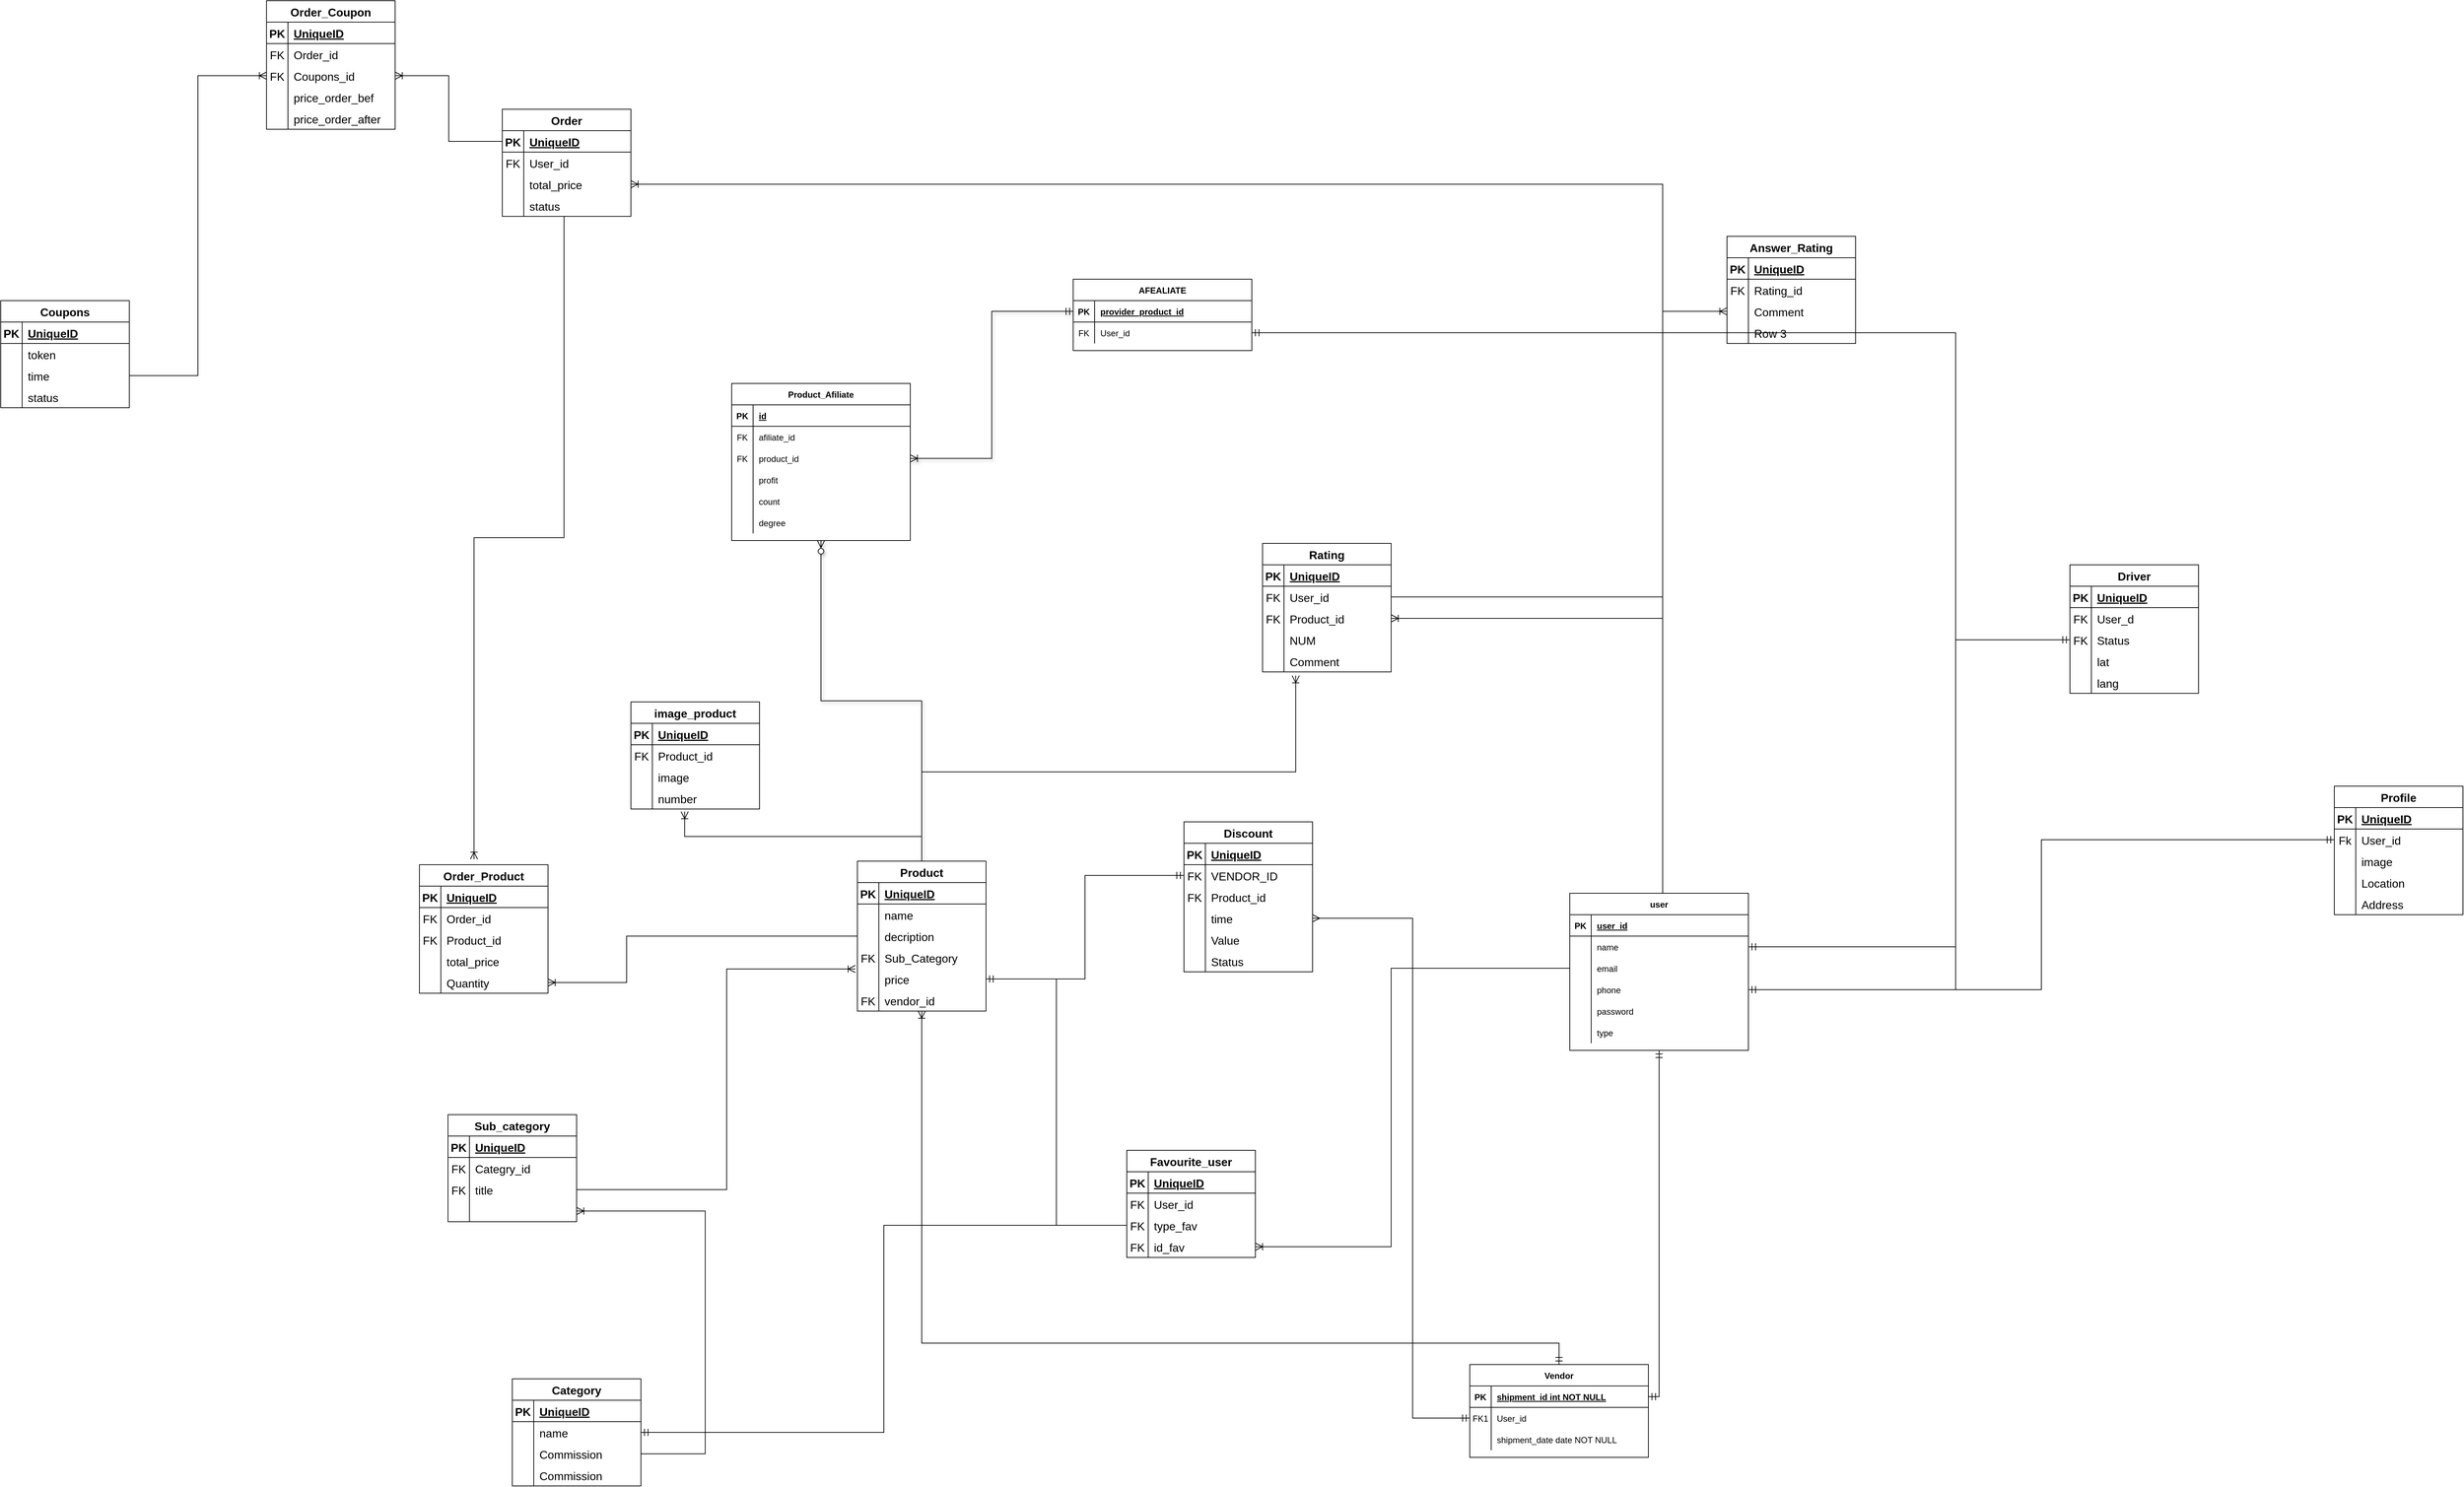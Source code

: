 <mxfile version="20.8.16" type="device"><diagram name="Page-1" id="yT-XIABA3IxRDHP3bx6z"><mxGraphModel dx="4072" dy="2528" grid="0" gridSize="10" guides="1" tooltips="1" connect="1" arrows="1" fold="1" page="0" pageScale="1" pageWidth="850" pageHeight="1100" math="0" shadow="0"><root><mxCell id="0"/><mxCell id="1" parent="0"/><mxCell id="CFvKMxKZR9Vaqgg0DKvQ-1" value="user" style="shape=table;startSize=30;container=1;collapsible=1;childLayout=tableLayout;fixedRows=1;rowLines=0;fontStyle=1;align=center;resizeLast=1;" vertex="1" parent="1"><mxGeometry x="450" y="120" width="250" height="220" as="geometry"/></mxCell><mxCell id="CFvKMxKZR9Vaqgg0DKvQ-2" value="" style="shape=partialRectangle;collapsible=0;dropTarget=0;pointerEvents=0;fillColor=none;points=[[0,0.5],[1,0.5]];portConstraint=eastwest;top=0;left=0;right=0;bottom=1;" vertex="1" parent="CFvKMxKZR9Vaqgg0DKvQ-1"><mxGeometry y="30" width="250" height="30" as="geometry"/></mxCell><mxCell id="CFvKMxKZR9Vaqgg0DKvQ-3" value="PK" style="shape=partialRectangle;overflow=hidden;connectable=0;fillColor=none;top=0;left=0;bottom=0;right=0;fontStyle=1;" vertex="1" parent="CFvKMxKZR9Vaqgg0DKvQ-2"><mxGeometry width="30" height="30" as="geometry"><mxRectangle width="30" height="30" as="alternateBounds"/></mxGeometry></mxCell><mxCell id="CFvKMxKZR9Vaqgg0DKvQ-4" value="user_id" style="shape=partialRectangle;overflow=hidden;connectable=0;fillColor=none;top=0;left=0;bottom=0;right=0;align=left;spacingLeft=6;fontStyle=5;" vertex="1" parent="CFvKMxKZR9Vaqgg0DKvQ-2"><mxGeometry x="30" width="220" height="30" as="geometry"><mxRectangle width="220" height="30" as="alternateBounds"/></mxGeometry></mxCell><mxCell id="CFvKMxKZR9Vaqgg0DKvQ-5" value="" style="shape=partialRectangle;collapsible=0;dropTarget=0;pointerEvents=0;fillColor=none;points=[[0,0.5],[1,0.5]];portConstraint=eastwest;top=0;left=0;right=0;bottom=0;" vertex="1" parent="CFvKMxKZR9Vaqgg0DKvQ-1"><mxGeometry y="60" width="250" height="30" as="geometry"/></mxCell><mxCell id="CFvKMxKZR9Vaqgg0DKvQ-6" value="" style="shape=partialRectangle;overflow=hidden;connectable=0;fillColor=none;top=0;left=0;bottom=0;right=0;" vertex="1" parent="CFvKMxKZR9Vaqgg0DKvQ-5"><mxGeometry width="30" height="30" as="geometry"><mxRectangle width="30" height="30" as="alternateBounds"/></mxGeometry></mxCell><mxCell id="CFvKMxKZR9Vaqgg0DKvQ-7" value="name" style="shape=partialRectangle;overflow=hidden;connectable=0;fillColor=none;top=0;left=0;bottom=0;right=0;align=left;spacingLeft=6;" vertex="1" parent="CFvKMxKZR9Vaqgg0DKvQ-5"><mxGeometry x="30" width="220" height="30" as="geometry"><mxRectangle width="220" height="30" as="alternateBounds"/></mxGeometry></mxCell><mxCell id="CFvKMxKZR9Vaqgg0DKvQ-8" value="" style="shape=partialRectangle;collapsible=0;dropTarget=0;pointerEvents=0;fillColor=none;points=[[0,0.5],[1,0.5]];portConstraint=eastwest;top=0;left=0;right=0;bottom=0;" vertex="1" parent="CFvKMxKZR9Vaqgg0DKvQ-1"><mxGeometry y="90" width="250" height="30" as="geometry"/></mxCell><mxCell id="CFvKMxKZR9Vaqgg0DKvQ-9" value="" style="shape=partialRectangle;overflow=hidden;connectable=0;fillColor=none;top=0;left=0;bottom=0;right=0;" vertex="1" parent="CFvKMxKZR9Vaqgg0DKvQ-8"><mxGeometry width="30" height="30" as="geometry"><mxRectangle width="30" height="30" as="alternateBounds"/></mxGeometry></mxCell><mxCell id="CFvKMxKZR9Vaqgg0DKvQ-10" value="email" style="shape=partialRectangle;overflow=hidden;connectable=0;fillColor=none;top=0;left=0;bottom=0;right=0;align=left;spacingLeft=6;" vertex="1" parent="CFvKMxKZR9Vaqgg0DKvQ-8"><mxGeometry x="30" width="220" height="30" as="geometry"><mxRectangle width="220" height="30" as="alternateBounds"/></mxGeometry></mxCell><mxCell id="CFvKMxKZR9Vaqgg0DKvQ-11" value="" style="shape=partialRectangle;collapsible=0;dropTarget=0;pointerEvents=0;fillColor=none;points=[[0,0.5],[1,0.5]];portConstraint=eastwest;top=0;left=0;right=0;bottom=0;" vertex="1" parent="CFvKMxKZR9Vaqgg0DKvQ-1"><mxGeometry y="120" width="250" height="30" as="geometry"/></mxCell><mxCell id="CFvKMxKZR9Vaqgg0DKvQ-12" value="" style="shape=partialRectangle;overflow=hidden;connectable=0;fillColor=none;top=0;left=0;bottom=0;right=0;" vertex="1" parent="CFvKMxKZR9Vaqgg0DKvQ-11"><mxGeometry width="30" height="30" as="geometry"><mxRectangle width="30" height="30" as="alternateBounds"/></mxGeometry></mxCell><mxCell id="CFvKMxKZR9Vaqgg0DKvQ-13" value="phone" style="shape=partialRectangle;overflow=hidden;connectable=0;fillColor=none;top=0;left=0;bottom=0;right=0;align=left;spacingLeft=6;" vertex="1" parent="CFvKMxKZR9Vaqgg0DKvQ-11"><mxGeometry x="30" width="220" height="30" as="geometry"><mxRectangle width="220" height="30" as="alternateBounds"/></mxGeometry></mxCell><mxCell id="CFvKMxKZR9Vaqgg0DKvQ-14" value="" style="shape=partialRectangle;collapsible=0;dropTarget=0;pointerEvents=0;fillColor=none;points=[[0,0.5],[1,0.5]];portConstraint=eastwest;top=0;left=0;right=0;bottom=0;" vertex="1" parent="CFvKMxKZR9Vaqgg0DKvQ-1"><mxGeometry y="150" width="250" height="30" as="geometry"/></mxCell><mxCell id="CFvKMxKZR9Vaqgg0DKvQ-15" value="" style="shape=partialRectangle;overflow=hidden;connectable=0;fillColor=none;top=0;left=0;bottom=0;right=0;" vertex="1" parent="CFvKMxKZR9Vaqgg0DKvQ-14"><mxGeometry width="30" height="30" as="geometry"><mxRectangle width="30" height="30" as="alternateBounds"/></mxGeometry></mxCell><mxCell id="CFvKMxKZR9Vaqgg0DKvQ-16" value="password" style="shape=partialRectangle;overflow=hidden;connectable=0;fillColor=none;top=0;left=0;bottom=0;right=0;align=left;spacingLeft=6;" vertex="1" parent="CFvKMxKZR9Vaqgg0DKvQ-14"><mxGeometry x="30" width="220" height="30" as="geometry"><mxRectangle width="220" height="30" as="alternateBounds"/></mxGeometry></mxCell><mxCell id="CFvKMxKZR9Vaqgg0DKvQ-17" value="" style="shape=partialRectangle;collapsible=0;dropTarget=0;pointerEvents=0;fillColor=none;points=[[0,0.5],[1,0.5]];portConstraint=eastwest;top=0;left=0;right=0;bottom=0;" vertex="1" parent="CFvKMxKZR9Vaqgg0DKvQ-1"><mxGeometry y="180" width="250" height="30" as="geometry"/></mxCell><mxCell id="CFvKMxKZR9Vaqgg0DKvQ-18" value="" style="shape=partialRectangle;overflow=hidden;connectable=0;fillColor=none;top=0;left=0;bottom=0;right=0;" vertex="1" parent="CFvKMxKZR9Vaqgg0DKvQ-17"><mxGeometry width="30" height="30" as="geometry"><mxRectangle width="30" height="30" as="alternateBounds"/></mxGeometry></mxCell><mxCell id="CFvKMxKZR9Vaqgg0DKvQ-19" value="type" style="shape=partialRectangle;overflow=hidden;connectable=0;fillColor=none;top=0;left=0;bottom=0;right=0;align=left;spacingLeft=6;" vertex="1" parent="CFvKMxKZR9Vaqgg0DKvQ-17"><mxGeometry x="30" width="220" height="30" as="geometry"><mxRectangle width="220" height="30" as="alternateBounds"/></mxGeometry></mxCell><mxCell id="CFvKMxKZR9Vaqgg0DKvQ-20" value="Vendor" style="shape=table;startSize=30;container=1;collapsible=1;childLayout=tableLayout;fixedRows=1;rowLines=0;fontStyle=1;align=center;resizeLast=1;" vertex="1" parent="1"><mxGeometry x="310" y="780" width="250" height="130" as="geometry"/></mxCell><mxCell id="CFvKMxKZR9Vaqgg0DKvQ-21" value="" style="shape=partialRectangle;collapsible=0;dropTarget=0;pointerEvents=0;fillColor=none;points=[[0,0.5],[1,0.5]];portConstraint=eastwest;top=0;left=0;right=0;bottom=1;" vertex="1" parent="CFvKMxKZR9Vaqgg0DKvQ-20"><mxGeometry y="30" width="250" height="30" as="geometry"/></mxCell><mxCell id="CFvKMxKZR9Vaqgg0DKvQ-22" value="PK" style="shape=partialRectangle;overflow=hidden;connectable=0;fillColor=none;top=0;left=0;bottom=0;right=0;fontStyle=1;" vertex="1" parent="CFvKMxKZR9Vaqgg0DKvQ-21"><mxGeometry width="30" height="30" as="geometry"><mxRectangle width="30" height="30" as="alternateBounds"/></mxGeometry></mxCell><mxCell id="CFvKMxKZR9Vaqgg0DKvQ-23" value="shipment_id int NOT NULL " style="shape=partialRectangle;overflow=hidden;connectable=0;fillColor=none;top=0;left=0;bottom=0;right=0;align=left;spacingLeft=6;fontStyle=5;" vertex="1" parent="CFvKMxKZR9Vaqgg0DKvQ-21"><mxGeometry x="30" width="220" height="30" as="geometry"><mxRectangle width="220" height="30" as="alternateBounds"/></mxGeometry></mxCell><mxCell id="CFvKMxKZR9Vaqgg0DKvQ-24" value="" style="shape=partialRectangle;collapsible=0;dropTarget=0;pointerEvents=0;fillColor=none;points=[[0,0.5],[1,0.5]];portConstraint=eastwest;top=0;left=0;right=0;bottom=0;" vertex="1" parent="CFvKMxKZR9Vaqgg0DKvQ-20"><mxGeometry y="60" width="250" height="30" as="geometry"/></mxCell><mxCell id="CFvKMxKZR9Vaqgg0DKvQ-25" value="FK1" style="shape=partialRectangle;overflow=hidden;connectable=0;fillColor=none;top=0;left=0;bottom=0;right=0;" vertex="1" parent="CFvKMxKZR9Vaqgg0DKvQ-24"><mxGeometry width="30" height="30" as="geometry"><mxRectangle width="30" height="30" as="alternateBounds"/></mxGeometry></mxCell><mxCell id="CFvKMxKZR9Vaqgg0DKvQ-26" value="User_id" style="shape=partialRectangle;overflow=hidden;connectable=0;fillColor=none;top=0;left=0;bottom=0;right=0;align=left;spacingLeft=6;" vertex="1" parent="CFvKMxKZR9Vaqgg0DKvQ-24"><mxGeometry x="30" width="220" height="30" as="geometry"><mxRectangle width="220" height="30" as="alternateBounds"/></mxGeometry></mxCell><mxCell id="CFvKMxKZR9Vaqgg0DKvQ-27" value="" style="shape=partialRectangle;collapsible=0;dropTarget=0;pointerEvents=0;fillColor=none;points=[[0,0.5],[1,0.5]];portConstraint=eastwest;top=0;left=0;right=0;bottom=0;" vertex="1" parent="CFvKMxKZR9Vaqgg0DKvQ-20"><mxGeometry y="90" width="250" height="30" as="geometry"/></mxCell><mxCell id="CFvKMxKZR9Vaqgg0DKvQ-28" value="" style="shape=partialRectangle;overflow=hidden;connectable=0;fillColor=none;top=0;left=0;bottom=0;right=0;" vertex="1" parent="CFvKMxKZR9Vaqgg0DKvQ-27"><mxGeometry width="30" height="30" as="geometry"><mxRectangle width="30" height="30" as="alternateBounds"/></mxGeometry></mxCell><mxCell id="CFvKMxKZR9Vaqgg0DKvQ-29" value="shipment_date date NOT NULL" style="shape=partialRectangle;overflow=hidden;connectable=0;fillColor=none;top=0;left=0;bottom=0;right=0;align=left;spacingLeft=6;" vertex="1" parent="CFvKMxKZR9Vaqgg0DKvQ-27"><mxGeometry x="30" width="220" height="30" as="geometry"><mxRectangle width="220" height="30" as="alternateBounds"/></mxGeometry></mxCell><mxCell id="CFvKMxKZR9Vaqgg0DKvQ-30" value="AFEALIATE" style="shape=table;startSize=30;container=1;collapsible=1;childLayout=tableLayout;fixedRows=1;rowLines=0;fontStyle=1;align=center;resizeLast=1;" vertex="1" parent="1"><mxGeometry x="-245" y="-740" width="250" height="100" as="geometry"/></mxCell><mxCell id="CFvKMxKZR9Vaqgg0DKvQ-31" value="" style="shape=partialRectangle;collapsible=0;dropTarget=0;pointerEvents=0;fillColor=none;points=[[0,0.5],[1,0.5]];portConstraint=eastwest;top=0;left=0;right=0;bottom=1;" vertex="1" parent="CFvKMxKZR9Vaqgg0DKvQ-30"><mxGeometry y="30" width="250" height="30" as="geometry"/></mxCell><mxCell id="CFvKMxKZR9Vaqgg0DKvQ-32" value="PK" style="shape=partialRectangle;overflow=hidden;connectable=0;fillColor=none;top=0;left=0;bottom=0;right=0;fontStyle=1;" vertex="1" parent="CFvKMxKZR9Vaqgg0DKvQ-31"><mxGeometry width="30" height="30" as="geometry"><mxRectangle width="30" height="30" as="alternateBounds"/></mxGeometry></mxCell><mxCell id="CFvKMxKZR9Vaqgg0DKvQ-33" value="provider_product_id" style="shape=partialRectangle;overflow=hidden;connectable=0;fillColor=none;top=0;left=0;bottom=0;right=0;align=left;spacingLeft=6;fontStyle=5;" vertex="1" parent="CFvKMxKZR9Vaqgg0DKvQ-31"><mxGeometry x="30" width="220" height="30" as="geometry"><mxRectangle width="220" height="30" as="alternateBounds"/></mxGeometry></mxCell><mxCell id="CFvKMxKZR9Vaqgg0DKvQ-34" value="" style="shape=partialRectangle;collapsible=0;dropTarget=0;pointerEvents=0;fillColor=none;points=[[0,0.5],[1,0.5]];portConstraint=eastwest;top=0;left=0;right=0;bottom=0;" vertex="1" parent="CFvKMxKZR9Vaqgg0DKvQ-30"><mxGeometry y="60" width="250" height="30" as="geometry"/></mxCell><mxCell id="CFvKMxKZR9Vaqgg0DKvQ-35" value="FK" style="shape=partialRectangle;overflow=hidden;connectable=0;fillColor=none;top=0;left=0;bottom=0;right=0;" vertex="1" parent="CFvKMxKZR9Vaqgg0DKvQ-34"><mxGeometry width="30" height="30" as="geometry"><mxRectangle width="30" height="30" as="alternateBounds"/></mxGeometry></mxCell><mxCell id="CFvKMxKZR9Vaqgg0DKvQ-36" value="User_id" style="shape=partialRectangle;overflow=hidden;connectable=0;fillColor=none;top=0;left=0;bottom=0;right=0;align=left;spacingLeft=6;" vertex="1" parent="CFvKMxKZR9Vaqgg0DKvQ-34"><mxGeometry x="30" width="220" height="30" as="geometry"><mxRectangle width="220" height="30" as="alternateBounds"/></mxGeometry></mxCell><mxCell id="CFvKMxKZR9Vaqgg0DKvQ-37" value="" style="edgeStyle=elbowEdgeStyle;fontSize=12;html=1;endArrow=ERmandOne;startArrow=ERmandOne;rounded=0;startSize=8;endSize=8;entryX=1;entryY=0.5;entryDx=0;entryDy=0;exitX=1;exitY=0.5;exitDx=0;exitDy=0;" edge="1" parent="1" source="CFvKMxKZR9Vaqgg0DKvQ-11" target="CFvKMxKZR9Vaqgg0DKvQ-34"><mxGeometry width="100" height="100" relative="1" as="geometry"><mxPoint x="760" y="240" as="sourcePoint"/><mxPoint x="240" y="290" as="targetPoint"/><Array as="points"><mxPoint x="990" y="110"/><mxPoint x="860" y="80"/></Array></mxGeometry></mxCell><mxCell id="CFvKMxKZR9Vaqgg0DKvQ-38" value="" style="edgeStyle=orthogonalEdgeStyle;fontSize=12;html=1;endArrow=ERmandOne;startArrow=ERmandOne;rounded=0;startSize=8;endSize=8;entryX=0.5;entryY=1;entryDx=0;entryDy=0;exitX=1;exitY=0.5;exitDx=0;exitDy=0;" edge="1" parent="1" source="CFvKMxKZR9Vaqgg0DKvQ-21" target="CFvKMxKZR9Vaqgg0DKvQ-1"><mxGeometry width="100" height="100" relative="1" as="geometry"><mxPoint x="410" y="430" as="sourcePoint"/><mxPoint x="240" y="290" as="targetPoint"/></mxGeometry></mxCell><mxCell id="CFvKMxKZR9Vaqgg0DKvQ-39" value="Product" style="shape=table;startSize=30;container=1;collapsible=1;childLayout=tableLayout;fixedRows=1;rowLines=0;fontStyle=1;align=center;resizeLast=1;fontSize=16;" vertex="1" parent="1"><mxGeometry x="-547" y="75" width="180" height="210" as="geometry"/></mxCell><mxCell id="CFvKMxKZR9Vaqgg0DKvQ-40" value="" style="shape=tableRow;horizontal=0;startSize=0;swimlaneHead=0;swimlaneBody=0;fillColor=none;collapsible=0;dropTarget=0;points=[[0,0.5],[1,0.5]];portConstraint=eastwest;top=0;left=0;right=0;bottom=1;fontSize=16;" vertex="1" parent="CFvKMxKZR9Vaqgg0DKvQ-39"><mxGeometry y="30" width="180" height="30" as="geometry"/></mxCell><mxCell id="CFvKMxKZR9Vaqgg0DKvQ-41" value="PK" style="shape=partialRectangle;connectable=0;fillColor=none;top=0;left=0;bottom=0;right=0;fontStyle=1;overflow=hidden;fontSize=16;" vertex="1" parent="CFvKMxKZR9Vaqgg0DKvQ-40"><mxGeometry width="30" height="30" as="geometry"><mxRectangle width="30" height="30" as="alternateBounds"/></mxGeometry></mxCell><mxCell id="CFvKMxKZR9Vaqgg0DKvQ-42" value="UniqueID" style="shape=partialRectangle;connectable=0;fillColor=none;top=0;left=0;bottom=0;right=0;align=left;spacingLeft=6;fontStyle=5;overflow=hidden;fontSize=16;" vertex="1" parent="CFvKMxKZR9Vaqgg0DKvQ-40"><mxGeometry x="30" width="150" height="30" as="geometry"><mxRectangle width="150" height="30" as="alternateBounds"/></mxGeometry></mxCell><mxCell id="CFvKMxKZR9Vaqgg0DKvQ-43" value="" style="shape=tableRow;horizontal=0;startSize=0;swimlaneHead=0;swimlaneBody=0;fillColor=none;collapsible=0;dropTarget=0;points=[[0,0.5],[1,0.5]];portConstraint=eastwest;top=0;left=0;right=0;bottom=0;fontSize=16;" vertex="1" parent="CFvKMxKZR9Vaqgg0DKvQ-39"><mxGeometry y="60" width="180" height="30" as="geometry"/></mxCell><mxCell id="CFvKMxKZR9Vaqgg0DKvQ-44" value="" style="shape=partialRectangle;connectable=0;fillColor=none;top=0;left=0;bottom=0;right=0;editable=1;overflow=hidden;fontSize=16;" vertex="1" parent="CFvKMxKZR9Vaqgg0DKvQ-43"><mxGeometry width="30" height="30" as="geometry"><mxRectangle width="30" height="30" as="alternateBounds"/></mxGeometry></mxCell><mxCell id="CFvKMxKZR9Vaqgg0DKvQ-45" value="name" style="shape=partialRectangle;connectable=0;fillColor=none;top=0;left=0;bottom=0;right=0;align=left;spacingLeft=6;overflow=hidden;fontSize=16;" vertex="1" parent="CFvKMxKZR9Vaqgg0DKvQ-43"><mxGeometry x="30" width="150" height="30" as="geometry"><mxRectangle width="150" height="30" as="alternateBounds"/></mxGeometry></mxCell><mxCell id="CFvKMxKZR9Vaqgg0DKvQ-46" value="" style="shape=tableRow;horizontal=0;startSize=0;swimlaneHead=0;swimlaneBody=0;fillColor=none;collapsible=0;dropTarget=0;points=[[0,0.5],[1,0.5]];portConstraint=eastwest;top=0;left=0;right=0;bottom=0;fontSize=16;" vertex="1" parent="CFvKMxKZR9Vaqgg0DKvQ-39"><mxGeometry y="90" width="180" height="30" as="geometry"/></mxCell><mxCell id="CFvKMxKZR9Vaqgg0DKvQ-47" value="" style="shape=partialRectangle;connectable=0;fillColor=none;top=0;left=0;bottom=0;right=0;editable=1;overflow=hidden;fontSize=16;" vertex="1" parent="CFvKMxKZR9Vaqgg0DKvQ-46"><mxGeometry width="30" height="30" as="geometry"><mxRectangle width="30" height="30" as="alternateBounds"/></mxGeometry></mxCell><mxCell id="CFvKMxKZR9Vaqgg0DKvQ-48" value="decription" style="shape=partialRectangle;connectable=0;fillColor=none;top=0;left=0;bottom=0;right=0;align=left;spacingLeft=6;overflow=hidden;fontSize=16;" vertex="1" parent="CFvKMxKZR9Vaqgg0DKvQ-46"><mxGeometry x="30" width="150" height="30" as="geometry"><mxRectangle width="150" height="30" as="alternateBounds"/></mxGeometry></mxCell><mxCell id="CFvKMxKZR9Vaqgg0DKvQ-49" value="" style="shape=tableRow;horizontal=0;startSize=0;swimlaneHead=0;swimlaneBody=0;fillColor=none;collapsible=0;dropTarget=0;points=[[0,0.5],[1,0.5]];portConstraint=eastwest;top=0;left=0;right=0;bottom=0;fontSize=16;" vertex="1" parent="CFvKMxKZR9Vaqgg0DKvQ-39"><mxGeometry y="120" width="180" height="30" as="geometry"/></mxCell><mxCell id="CFvKMxKZR9Vaqgg0DKvQ-50" value="FK" style="shape=partialRectangle;connectable=0;fillColor=none;top=0;left=0;bottom=0;right=0;editable=1;overflow=hidden;fontSize=16;" vertex="1" parent="CFvKMxKZR9Vaqgg0DKvQ-49"><mxGeometry width="30" height="30" as="geometry"><mxRectangle width="30" height="30" as="alternateBounds"/></mxGeometry></mxCell><mxCell id="CFvKMxKZR9Vaqgg0DKvQ-51" value="Sub_Category" style="shape=partialRectangle;connectable=0;fillColor=none;top=0;left=0;bottom=0;right=0;align=left;spacingLeft=6;overflow=hidden;fontSize=16;" vertex="1" parent="CFvKMxKZR9Vaqgg0DKvQ-49"><mxGeometry x="30" width="150" height="30" as="geometry"><mxRectangle width="150" height="30" as="alternateBounds"/></mxGeometry></mxCell><mxCell id="CFvKMxKZR9Vaqgg0DKvQ-52" value="" style="shape=tableRow;horizontal=0;startSize=0;swimlaneHead=0;swimlaneBody=0;fillColor=none;collapsible=0;dropTarget=0;points=[[0,0.5],[1,0.5]];portConstraint=eastwest;top=0;left=0;right=0;bottom=0;fontSize=16;" vertex="1" parent="CFvKMxKZR9Vaqgg0DKvQ-39"><mxGeometry y="150" width="180" height="30" as="geometry"/></mxCell><mxCell id="CFvKMxKZR9Vaqgg0DKvQ-53" value="" style="shape=partialRectangle;connectable=0;fillColor=none;top=0;left=0;bottom=0;right=0;editable=1;overflow=hidden;fontSize=16;" vertex="1" parent="CFvKMxKZR9Vaqgg0DKvQ-52"><mxGeometry width="30" height="30" as="geometry"><mxRectangle width="30" height="30" as="alternateBounds"/></mxGeometry></mxCell><mxCell id="CFvKMxKZR9Vaqgg0DKvQ-54" value="price" style="shape=partialRectangle;connectable=0;fillColor=none;top=0;left=0;bottom=0;right=0;align=left;spacingLeft=6;overflow=hidden;fontSize=16;" vertex="1" parent="CFvKMxKZR9Vaqgg0DKvQ-52"><mxGeometry x="30" width="150" height="30" as="geometry"><mxRectangle width="150" height="30" as="alternateBounds"/></mxGeometry></mxCell><mxCell id="CFvKMxKZR9Vaqgg0DKvQ-55" value="" style="shape=tableRow;horizontal=0;startSize=0;swimlaneHead=0;swimlaneBody=0;fillColor=none;collapsible=0;dropTarget=0;points=[[0,0.5],[1,0.5]];portConstraint=eastwest;top=0;left=0;right=0;bottom=0;fontSize=16;" vertex="1" parent="CFvKMxKZR9Vaqgg0DKvQ-39"><mxGeometry y="180" width="180" height="30" as="geometry"/></mxCell><mxCell id="CFvKMxKZR9Vaqgg0DKvQ-56" value="FK" style="shape=partialRectangle;connectable=0;fillColor=none;top=0;left=0;bottom=0;right=0;editable=1;overflow=hidden;fontSize=16;" vertex="1" parent="CFvKMxKZR9Vaqgg0DKvQ-55"><mxGeometry width="30" height="30" as="geometry"><mxRectangle width="30" height="30" as="alternateBounds"/></mxGeometry></mxCell><mxCell id="CFvKMxKZR9Vaqgg0DKvQ-57" value="vendor_id" style="shape=partialRectangle;connectable=0;fillColor=none;top=0;left=0;bottom=0;right=0;align=left;spacingLeft=6;overflow=hidden;fontSize=16;" vertex="1" parent="CFvKMxKZR9Vaqgg0DKvQ-55"><mxGeometry x="30" width="150" height="30" as="geometry"><mxRectangle width="150" height="30" as="alternateBounds"/></mxGeometry></mxCell><mxCell id="CFvKMxKZR9Vaqgg0DKvQ-59" value="" style="edgeStyle=elbowEdgeStyle;fontSize=12;html=1;endArrow=ERmandOne;rounded=0;startSize=8;endSize=8;elbow=vertical;entryX=0.5;entryY=0;entryDx=0;entryDy=0;startArrow=ERoneToMany;startFill=0;" edge="1" parent="1" source="CFvKMxKZR9Vaqgg0DKvQ-55" target="CFvKMxKZR9Vaqgg0DKvQ-20"><mxGeometry width="100" height="100" relative="1" as="geometry"><mxPoint x="-410" y="590" as="sourcePoint"/><mxPoint x="210" y="760" as="targetPoint"/><Array as="points"><mxPoint x="160" y="750"/><mxPoint x="440" y="710"/><mxPoint x="90" y="710"/></Array></mxGeometry></mxCell><mxCell id="CFvKMxKZR9Vaqgg0DKvQ-60" value="image_product" style="shape=table;startSize=30;container=1;collapsible=1;childLayout=tableLayout;fixedRows=1;rowLines=0;fontStyle=1;align=center;resizeLast=1;fontSize=16;" vertex="1" parent="1"><mxGeometry x="-864" y="-148" width="180" height="150" as="geometry"/></mxCell><mxCell id="CFvKMxKZR9Vaqgg0DKvQ-61" value="" style="shape=tableRow;horizontal=0;startSize=0;swimlaneHead=0;swimlaneBody=0;fillColor=none;collapsible=0;dropTarget=0;points=[[0,0.5],[1,0.5]];portConstraint=eastwest;top=0;left=0;right=0;bottom=1;fontSize=16;" vertex="1" parent="CFvKMxKZR9Vaqgg0DKvQ-60"><mxGeometry y="30" width="180" height="30" as="geometry"/></mxCell><mxCell id="CFvKMxKZR9Vaqgg0DKvQ-62" value="PK" style="shape=partialRectangle;connectable=0;fillColor=none;top=0;left=0;bottom=0;right=0;fontStyle=1;overflow=hidden;fontSize=16;" vertex="1" parent="CFvKMxKZR9Vaqgg0DKvQ-61"><mxGeometry width="30" height="30" as="geometry"><mxRectangle width="30" height="30" as="alternateBounds"/></mxGeometry></mxCell><mxCell id="CFvKMxKZR9Vaqgg0DKvQ-63" value="UniqueID" style="shape=partialRectangle;connectable=0;fillColor=none;top=0;left=0;bottom=0;right=0;align=left;spacingLeft=6;fontStyle=5;overflow=hidden;fontSize=16;" vertex="1" parent="CFvKMxKZR9Vaqgg0DKvQ-61"><mxGeometry x="30" width="150" height="30" as="geometry"><mxRectangle width="150" height="30" as="alternateBounds"/></mxGeometry></mxCell><mxCell id="CFvKMxKZR9Vaqgg0DKvQ-64" value="" style="shape=tableRow;horizontal=0;startSize=0;swimlaneHead=0;swimlaneBody=0;fillColor=none;collapsible=0;dropTarget=0;points=[[0,0.5],[1,0.5]];portConstraint=eastwest;top=0;left=0;right=0;bottom=0;fontSize=16;" vertex="1" parent="CFvKMxKZR9Vaqgg0DKvQ-60"><mxGeometry y="60" width="180" height="30" as="geometry"/></mxCell><mxCell id="CFvKMxKZR9Vaqgg0DKvQ-65" value="FK" style="shape=partialRectangle;connectable=0;fillColor=none;top=0;left=0;bottom=0;right=0;editable=1;overflow=hidden;fontSize=16;" vertex="1" parent="CFvKMxKZR9Vaqgg0DKvQ-64"><mxGeometry width="30" height="30" as="geometry"><mxRectangle width="30" height="30" as="alternateBounds"/></mxGeometry></mxCell><mxCell id="CFvKMxKZR9Vaqgg0DKvQ-66" value="Product_id" style="shape=partialRectangle;connectable=0;fillColor=none;top=0;left=0;bottom=0;right=0;align=left;spacingLeft=6;overflow=hidden;fontSize=16;" vertex="1" parent="CFvKMxKZR9Vaqgg0DKvQ-64"><mxGeometry x="30" width="150" height="30" as="geometry"><mxRectangle width="150" height="30" as="alternateBounds"/></mxGeometry></mxCell><mxCell id="CFvKMxKZR9Vaqgg0DKvQ-67" value="" style="shape=tableRow;horizontal=0;startSize=0;swimlaneHead=0;swimlaneBody=0;fillColor=none;collapsible=0;dropTarget=0;points=[[0,0.5],[1,0.5]];portConstraint=eastwest;top=0;left=0;right=0;bottom=0;fontSize=16;" vertex="1" parent="CFvKMxKZR9Vaqgg0DKvQ-60"><mxGeometry y="90" width="180" height="30" as="geometry"/></mxCell><mxCell id="CFvKMxKZR9Vaqgg0DKvQ-68" value="" style="shape=partialRectangle;connectable=0;fillColor=none;top=0;left=0;bottom=0;right=0;editable=1;overflow=hidden;fontSize=16;" vertex="1" parent="CFvKMxKZR9Vaqgg0DKvQ-67"><mxGeometry width="30" height="30" as="geometry"><mxRectangle width="30" height="30" as="alternateBounds"/></mxGeometry></mxCell><mxCell id="CFvKMxKZR9Vaqgg0DKvQ-69" value="image" style="shape=partialRectangle;connectable=0;fillColor=none;top=0;left=0;bottom=0;right=0;align=left;spacingLeft=6;overflow=hidden;fontSize=16;" vertex="1" parent="CFvKMxKZR9Vaqgg0DKvQ-67"><mxGeometry x="30" width="150" height="30" as="geometry"><mxRectangle width="150" height="30" as="alternateBounds"/></mxGeometry></mxCell><mxCell id="CFvKMxKZR9Vaqgg0DKvQ-70" value="" style="shape=tableRow;horizontal=0;startSize=0;swimlaneHead=0;swimlaneBody=0;fillColor=none;collapsible=0;dropTarget=0;points=[[0,0.5],[1,0.5]];portConstraint=eastwest;top=0;left=0;right=0;bottom=0;fontSize=16;" vertex="1" parent="CFvKMxKZR9Vaqgg0DKvQ-60"><mxGeometry y="120" width="180" height="30" as="geometry"/></mxCell><mxCell id="CFvKMxKZR9Vaqgg0DKvQ-71" value="" style="shape=partialRectangle;connectable=0;fillColor=none;top=0;left=0;bottom=0;right=0;editable=1;overflow=hidden;fontSize=16;" vertex="1" parent="CFvKMxKZR9Vaqgg0DKvQ-70"><mxGeometry width="30" height="30" as="geometry"><mxRectangle width="30" height="30" as="alternateBounds"/></mxGeometry></mxCell><mxCell id="CFvKMxKZR9Vaqgg0DKvQ-72" value="number" style="shape=partialRectangle;connectable=0;fillColor=none;top=0;left=0;bottom=0;right=0;align=left;spacingLeft=6;overflow=hidden;fontSize=16;" vertex="1" parent="CFvKMxKZR9Vaqgg0DKvQ-70"><mxGeometry x="30" width="150" height="30" as="geometry"><mxRectangle width="150" height="30" as="alternateBounds"/></mxGeometry></mxCell><mxCell id="CFvKMxKZR9Vaqgg0DKvQ-73" value="" style="edgeStyle=elbowEdgeStyle;fontSize=12;html=1;endArrow=ERoneToMany;rounded=0;startSize=8;endSize=8;elbow=vertical;exitX=0.5;exitY=0;exitDx=0;exitDy=0;entryX=0.418;entryY=1.12;entryDx=0;entryDy=0;entryPerimeter=0;" edge="1" parent="1" source="CFvKMxKZR9Vaqgg0DKvQ-39" target="CFvKMxKZR9Vaqgg0DKvQ-70"><mxGeometry width="100" height="100" relative="1" as="geometry"><mxPoint x="-180" y="280" as="sourcePoint"/><mxPoint x="-80" y="180" as="targetPoint"/></mxGeometry></mxCell><mxCell id="CFvKMxKZR9Vaqgg0DKvQ-74" value="Category" style="shape=table;startSize=30;container=1;collapsible=1;childLayout=tableLayout;fixedRows=1;rowLines=0;fontStyle=1;align=center;resizeLast=1;fontSize=16;" vertex="1" parent="1"><mxGeometry x="-1030" y="800" width="180" height="150" as="geometry"/></mxCell><mxCell id="CFvKMxKZR9Vaqgg0DKvQ-75" value="" style="shape=tableRow;horizontal=0;startSize=0;swimlaneHead=0;swimlaneBody=0;fillColor=none;collapsible=0;dropTarget=0;points=[[0,0.5],[1,0.5]];portConstraint=eastwest;top=0;left=0;right=0;bottom=1;fontSize=16;" vertex="1" parent="CFvKMxKZR9Vaqgg0DKvQ-74"><mxGeometry y="30" width="180" height="30" as="geometry"/></mxCell><mxCell id="CFvKMxKZR9Vaqgg0DKvQ-76" value="PK" style="shape=partialRectangle;connectable=0;fillColor=none;top=0;left=0;bottom=0;right=0;fontStyle=1;overflow=hidden;fontSize=16;" vertex="1" parent="CFvKMxKZR9Vaqgg0DKvQ-75"><mxGeometry width="30" height="30" as="geometry"><mxRectangle width="30" height="30" as="alternateBounds"/></mxGeometry></mxCell><mxCell id="CFvKMxKZR9Vaqgg0DKvQ-77" value="UniqueID" style="shape=partialRectangle;connectable=0;fillColor=none;top=0;left=0;bottom=0;right=0;align=left;spacingLeft=6;fontStyle=5;overflow=hidden;fontSize=16;" vertex="1" parent="CFvKMxKZR9Vaqgg0DKvQ-75"><mxGeometry x="30" width="150" height="30" as="geometry"><mxRectangle width="150" height="30" as="alternateBounds"/></mxGeometry></mxCell><mxCell id="CFvKMxKZR9Vaqgg0DKvQ-78" value="" style="shape=tableRow;horizontal=0;startSize=0;swimlaneHead=0;swimlaneBody=0;fillColor=none;collapsible=0;dropTarget=0;points=[[0,0.5],[1,0.5]];portConstraint=eastwest;top=0;left=0;right=0;bottom=0;fontSize=16;" vertex="1" parent="CFvKMxKZR9Vaqgg0DKvQ-74"><mxGeometry y="60" width="180" height="30" as="geometry"/></mxCell><mxCell id="CFvKMxKZR9Vaqgg0DKvQ-79" value="" style="shape=partialRectangle;connectable=0;fillColor=none;top=0;left=0;bottom=0;right=0;editable=1;overflow=hidden;fontSize=16;" vertex="1" parent="CFvKMxKZR9Vaqgg0DKvQ-78"><mxGeometry width="30" height="30" as="geometry"><mxRectangle width="30" height="30" as="alternateBounds"/></mxGeometry></mxCell><mxCell id="CFvKMxKZR9Vaqgg0DKvQ-80" value="name" style="shape=partialRectangle;connectable=0;fillColor=none;top=0;left=0;bottom=0;right=0;align=left;spacingLeft=6;overflow=hidden;fontSize=16;" vertex="1" parent="CFvKMxKZR9Vaqgg0DKvQ-78"><mxGeometry x="30" width="150" height="30" as="geometry"><mxRectangle width="150" height="30" as="alternateBounds"/></mxGeometry></mxCell><mxCell id="CFvKMxKZR9Vaqgg0DKvQ-84" value="" style="shape=tableRow;horizontal=0;startSize=0;swimlaneHead=0;swimlaneBody=0;fillColor=none;collapsible=0;dropTarget=0;points=[[0,0.5],[1,0.5]];portConstraint=eastwest;top=0;left=0;right=0;bottom=0;fontSize=16;" vertex="1" parent="CFvKMxKZR9Vaqgg0DKvQ-74"><mxGeometry y="90" width="180" height="30" as="geometry"/></mxCell><mxCell id="CFvKMxKZR9Vaqgg0DKvQ-85" value="" style="shape=partialRectangle;connectable=0;fillColor=none;top=0;left=0;bottom=0;right=0;editable=1;overflow=hidden;fontSize=16;" vertex="1" parent="CFvKMxKZR9Vaqgg0DKvQ-84"><mxGeometry width="30" height="30" as="geometry"><mxRectangle width="30" height="30" as="alternateBounds"/></mxGeometry></mxCell><mxCell id="CFvKMxKZR9Vaqgg0DKvQ-86" value="Commission" style="shape=partialRectangle;connectable=0;fillColor=none;top=0;left=0;bottom=0;right=0;align=left;spacingLeft=6;overflow=hidden;fontSize=16;" vertex="1" parent="CFvKMxKZR9Vaqgg0DKvQ-84"><mxGeometry x="30" width="150" height="30" as="geometry"><mxRectangle width="150" height="30" as="alternateBounds"/></mxGeometry></mxCell><mxCell id="CFvKMxKZR9Vaqgg0DKvQ-299" value="" style="shape=tableRow;horizontal=0;startSize=0;swimlaneHead=0;swimlaneBody=0;fillColor=none;collapsible=0;dropTarget=0;points=[[0,0.5],[1,0.5]];portConstraint=eastwest;top=0;left=0;right=0;bottom=0;fontSize=16;" vertex="1" parent="CFvKMxKZR9Vaqgg0DKvQ-74"><mxGeometry y="120" width="180" height="30" as="geometry"/></mxCell><mxCell id="CFvKMxKZR9Vaqgg0DKvQ-300" value="" style="shape=partialRectangle;connectable=0;fillColor=none;top=0;left=0;bottom=0;right=0;editable=1;overflow=hidden;fontSize=16;" vertex="1" parent="CFvKMxKZR9Vaqgg0DKvQ-299"><mxGeometry width="30" height="30" as="geometry"><mxRectangle width="30" height="30" as="alternateBounds"/></mxGeometry></mxCell><mxCell id="CFvKMxKZR9Vaqgg0DKvQ-301" value="Commission" style="shape=partialRectangle;connectable=0;fillColor=none;top=0;left=0;bottom=0;right=0;align=left;spacingLeft=6;overflow=hidden;fontSize=16;" vertex="1" parent="CFvKMxKZR9Vaqgg0DKvQ-299"><mxGeometry x="30" width="150" height="30" as="geometry"><mxRectangle width="150" height="30" as="alternateBounds"/></mxGeometry></mxCell><mxCell id="CFvKMxKZR9Vaqgg0DKvQ-87" value="" style="edgeStyle=elbowEdgeStyle;fontSize=12;html=1;endArrow=ERoneToMany;rounded=0;startSize=8;endSize=8;exitX=1;exitY=0.5;exitDx=0;exitDy=0;" edge="1" parent="1" source="CFvKMxKZR9Vaqgg0DKvQ-95"><mxGeometry width="100" height="100" relative="1" as="geometry"><mxPoint x="-680" y="590" as="sourcePoint"/><mxPoint x="-550" y="226" as="targetPoint"/><Array as="points"><mxPoint x="-730" y="590"/></Array></mxGeometry></mxCell><mxCell id="CFvKMxKZR9Vaqgg0DKvQ-88" value="Sub_category" style="shape=table;startSize=30;container=1;collapsible=1;childLayout=tableLayout;fixedRows=1;rowLines=0;fontStyle=1;align=center;resizeLast=1;fontSize=16;" vertex="1" parent="1"><mxGeometry x="-1120" y="430" width="180" height="150" as="geometry"/></mxCell><mxCell id="CFvKMxKZR9Vaqgg0DKvQ-89" value="" style="shape=tableRow;horizontal=0;startSize=0;swimlaneHead=0;swimlaneBody=0;fillColor=none;collapsible=0;dropTarget=0;points=[[0,0.5],[1,0.5]];portConstraint=eastwest;top=0;left=0;right=0;bottom=1;fontSize=16;" vertex="1" parent="CFvKMxKZR9Vaqgg0DKvQ-88"><mxGeometry y="30" width="180" height="30" as="geometry"/></mxCell><mxCell id="CFvKMxKZR9Vaqgg0DKvQ-90" value="PK" style="shape=partialRectangle;connectable=0;fillColor=none;top=0;left=0;bottom=0;right=0;fontStyle=1;overflow=hidden;fontSize=16;" vertex="1" parent="CFvKMxKZR9Vaqgg0DKvQ-89"><mxGeometry width="30" height="30" as="geometry"><mxRectangle width="30" height="30" as="alternateBounds"/></mxGeometry></mxCell><mxCell id="CFvKMxKZR9Vaqgg0DKvQ-91" value="UniqueID" style="shape=partialRectangle;connectable=0;fillColor=none;top=0;left=0;bottom=0;right=0;align=left;spacingLeft=6;fontStyle=5;overflow=hidden;fontSize=16;" vertex="1" parent="CFvKMxKZR9Vaqgg0DKvQ-89"><mxGeometry x="30" width="150" height="30" as="geometry"><mxRectangle width="150" height="30" as="alternateBounds"/></mxGeometry></mxCell><mxCell id="CFvKMxKZR9Vaqgg0DKvQ-92" value="" style="shape=tableRow;horizontal=0;startSize=0;swimlaneHead=0;swimlaneBody=0;fillColor=none;collapsible=0;dropTarget=0;points=[[0,0.5],[1,0.5]];portConstraint=eastwest;top=0;left=0;right=0;bottom=0;fontSize=16;" vertex="1" parent="CFvKMxKZR9Vaqgg0DKvQ-88"><mxGeometry y="60" width="180" height="30" as="geometry"/></mxCell><mxCell id="CFvKMxKZR9Vaqgg0DKvQ-93" value="FK" style="shape=partialRectangle;connectable=0;fillColor=none;top=0;left=0;bottom=0;right=0;editable=1;overflow=hidden;fontSize=16;" vertex="1" parent="CFvKMxKZR9Vaqgg0DKvQ-92"><mxGeometry width="30" height="30" as="geometry"><mxRectangle width="30" height="30" as="alternateBounds"/></mxGeometry></mxCell><mxCell id="CFvKMxKZR9Vaqgg0DKvQ-94" value="Categry_id" style="shape=partialRectangle;connectable=0;fillColor=none;top=0;left=0;bottom=0;right=0;align=left;spacingLeft=6;overflow=hidden;fontSize=16;" vertex="1" parent="CFvKMxKZR9Vaqgg0DKvQ-92"><mxGeometry x="30" width="150" height="30" as="geometry"><mxRectangle width="150" height="30" as="alternateBounds"/></mxGeometry></mxCell><mxCell id="CFvKMxKZR9Vaqgg0DKvQ-95" value="" style="shape=tableRow;horizontal=0;startSize=0;swimlaneHead=0;swimlaneBody=0;fillColor=none;collapsible=0;dropTarget=0;points=[[0,0.5],[1,0.5]];portConstraint=eastwest;top=0;left=0;right=0;bottom=0;fontSize=16;" vertex="1" parent="CFvKMxKZR9Vaqgg0DKvQ-88"><mxGeometry y="90" width="180" height="30" as="geometry"/></mxCell><mxCell id="CFvKMxKZR9Vaqgg0DKvQ-96" value="FK" style="shape=partialRectangle;connectable=0;fillColor=none;top=0;left=0;bottom=0;right=0;editable=1;overflow=hidden;fontSize=16;" vertex="1" parent="CFvKMxKZR9Vaqgg0DKvQ-95"><mxGeometry width="30" height="30" as="geometry"><mxRectangle width="30" height="30" as="alternateBounds"/></mxGeometry></mxCell><mxCell id="CFvKMxKZR9Vaqgg0DKvQ-97" value="title" style="shape=partialRectangle;connectable=0;fillColor=none;top=0;left=0;bottom=0;right=0;align=left;spacingLeft=6;overflow=hidden;fontSize=16;" vertex="1" parent="CFvKMxKZR9Vaqgg0DKvQ-95"><mxGeometry x="30" width="150" height="30" as="geometry"><mxRectangle width="150" height="30" as="alternateBounds"/></mxGeometry></mxCell><mxCell id="CFvKMxKZR9Vaqgg0DKvQ-98" value="" style="shape=tableRow;horizontal=0;startSize=0;swimlaneHead=0;swimlaneBody=0;fillColor=none;collapsible=0;dropTarget=0;points=[[0,0.5],[1,0.5]];portConstraint=eastwest;top=0;left=0;right=0;bottom=0;fontSize=16;" vertex="1" parent="CFvKMxKZR9Vaqgg0DKvQ-88"><mxGeometry y="120" width="180" height="30" as="geometry"/></mxCell><mxCell id="CFvKMxKZR9Vaqgg0DKvQ-99" value="" style="shape=partialRectangle;connectable=0;fillColor=none;top=0;left=0;bottom=0;right=0;editable=1;overflow=hidden;fontSize=16;" vertex="1" parent="CFvKMxKZR9Vaqgg0DKvQ-98"><mxGeometry width="30" height="30" as="geometry"><mxRectangle width="30" height="30" as="alternateBounds"/></mxGeometry></mxCell><mxCell id="CFvKMxKZR9Vaqgg0DKvQ-100" value="" style="shape=partialRectangle;connectable=0;fillColor=none;top=0;left=0;bottom=0;right=0;align=left;spacingLeft=6;overflow=hidden;fontSize=16;" vertex="1" parent="CFvKMxKZR9Vaqgg0DKvQ-98"><mxGeometry x="30" width="150" height="30" as="geometry"><mxRectangle width="150" height="30" as="alternateBounds"/></mxGeometry></mxCell><mxCell id="CFvKMxKZR9Vaqgg0DKvQ-101" value="" style="edgeStyle=elbowEdgeStyle;fontSize=12;html=1;endArrow=ERoneToMany;rounded=0;startSize=8;endSize=8;entryX=1;entryY=0.5;entryDx=0;entryDy=0;exitX=1;exitY=0.5;exitDx=0;exitDy=0;" edge="1" parent="1" target="CFvKMxKZR9Vaqgg0DKvQ-98"><mxGeometry width="100" height="100" relative="1" as="geometry"><mxPoint x="-850" y="905" as="sourcePoint"/><mxPoint x="-740" y="750" as="targetPoint"/><Array as="points"><mxPoint x="-760" y="660"/></Array></mxGeometry></mxCell><mxCell id="CFvKMxKZR9Vaqgg0DKvQ-102" value="Order" style="shape=table;startSize=30;container=1;collapsible=1;childLayout=tableLayout;fixedRows=1;rowLines=0;fontStyle=1;align=center;resizeLast=1;fontSize=16;" vertex="1" parent="1"><mxGeometry x="-1044" y="-978" width="180" height="150" as="geometry"/></mxCell><mxCell id="CFvKMxKZR9Vaqgg0DKvQ-103" value="" style="shape=tableRow;horizontal=0;startSize=0;swimlaneHead=0;swimlaneBody=0;fillColor=none;collapsible=0;dropTarget=0;points=[[0,0.5],[1,0.5]];portConstraint=eastwest;top=0;left=0;right=0;bottom=1;fontSize=16;" vertex="1" parent="CFvKMxKZR9Vaqgg0DKvQ-102"><mxGeometry y="30" width="180" height="30" as="geometry"/></mxCell><mxCell id="CFvKMxKZR9Vaqgg0DKvQ-104" value="PK" style="shape=partialRectangle;connectable=0;fillColor=none;top=0;left=0;bottom=0;right=0;fontStyle=1;overflow=hidden;fontSize=16;" vertex="1" parent="CFvKMxKZR9Vaqgg0DKvQ-103"><mxGeometry width="30" height="30" as="geometry"><mxRectangle width="30" height="30" as="alternateBounds"/></mxGeometry></mxCell><mxCell id="CFvKMxKZR9Vaqgg0DKvQ-105" value="UniqueID" style="shape=partialRectangle;connectable=0;fillColor=none;top=0;left=0;bottom=0;right=0;align=left;spacingLeft=6;fontStyle=5;overflow=hidden;fontSize=16;" vertex="1" parent="CFvKMxKZR9Vaqgg0DKvQ-103"><mxGeometry x="30" width="150" height="30" as="geometry"><mxRectangle width="150" height="30" as="alternateBounds"/></mxGeometry></mxCell><mxCell id="CFvKMxKZR9Vaqgg0DKvQ-106" value="" style="shape=tableRow;horizontal=0;startSize=0;swimlaneHead=0;swimlaneBody=0;fillColor=none;collapsible=0;dropTarget=0;points=[[0,0.5],[1,0.5]];portConstraint=eastwest;top=0;left=0;right=0;bottom=0;fontSize=16;" vertex="1" parent="CFvKMxKZR9Vaqgg0DKvQ-102"><mxGeometry y="60" width="180" height="30" as="geometry"/></mxCell><mxCell id="CFvKMxKZR9Vaqgg0DKvQ-107" value="FK" style="shape=partialRectangle;connectable=0;fillColor=none;top=0;left=0;bottom=0;right=0;editable=1;overflow=hidden;fontSize=16;" vertex="1" parent="CFvKMxKZR9Vaqgg0DKvQ-106"><mxGeometry width="30" height="30" as="geometry"><mxRectangle width="30" height="30" as="alternateBounds"/></mxGeometry></mxCell><mxCell id="CFvKMxKZR9Vaqgg0DKvQ-108" value="User_id" style="shape=partialRectangle;connectable=0;fillColor=none;top=0;left=0;bottom=0;right=0;align=left;spacingLeft=6;overflow=hidden;fontSize=16;" vertex="1" parent="CFvKMxKZR9Vaqgg0DKvQ-106"><mxGeometry x="30" width="150" height="30" as="geometry"><mxRectangle width="150" height="30" as="alternateBounds"/></mxGeometry></mxCell><mxCell id="CFvKMxKZR9Vaqgg0DKvQ-109" value="" style="shape=tableRow;horizontal=0;startSize=0;swimlaneHead=0;swimlaneBody=0;fillColor=none;collapsible=0;dropTarget=0;points=[[0,0.5],[1,0.5]];portConstraint=eastwest;top=0;left=0;right=0;bottom=0;fontSize=16;" vertex="1" parent="CFvKMxKZR9Vaqgg0DKvQ-102"><mxGeometry y="90" width="180" height="30" as="geometry"/></mxCell><mxCell id="CFvKMxKZR9Vaqgg0DKvQ-110" value="" style="shape=partialRectangle;connectable=0;fillColor=none;top=0;left=0;bottom=0;right=0;editable=1;overflow=hidden;fontSize=16;" vertex="1" parent="CFvKMxKZR9Vaqgg0DKvQ-109"><mxGeometry width="30" height="30" as="geometry"><mxRectangle width="30" height="30" as="alternateBounds"/></mxGeometry></mxCell><mxCell id="CFvKMxKZR9Vaqgg0DKvQ-111" value="total_price" style="shape=partialRectangle;connectable=0;fillColor=none;top=0;left=0;bottom=0;right=0;align=left;spacingLeft=6;overflow=hidden;fontSize=16;" vertex="1" parent="CFvKMxKZR9Vaqgg0DKvQ-109"><mxGeometry x="30" width="150" height="30" as="geometry"><mxRectangle width="150" height="30" as="alternateBounds"/></mxGeometry></mxCell><mxCell id="CFvKMxKZR9Vaqgg0DKvQ-112" value="" style="shape=tableRow;horizontal=0;startSize=0;swimlaneHead=0;swimlaneBody=0;fillColor=none;collapsible=0;dropTarget=0;points=[[0,0.5],[1,0.5]];portConstraint=eastwest;top=0;left=0;right=0;bottom=0;fontSize=16;" vertex="1" parent="CFvKMxKZR9Vaqgg0DKvQ-102"><mxGeometry y="120" width="180" height="30" as="geometry"/></mxCell><mxCell id="CFvKMxKZR9Vaqgg0DKvQ-113" value="" style="shape=partialRectangle;connectable=0;fillColor=none;top=0;left=0;bottom=0;right=0;editable=1;overflow=hidden;fontSize=16;" vertex="1" parent="CFvKMxKZR9Vaqgg0DKvQ-112"><mxGeometry width="30" height="30" as="geometry"><mxRectangle width="30" height="30" as="alternateBounds"/></mxGeometry></mxCell><mxCell id="CFvKMxKZR9Vaqgg0DKvQ-114" value="status" style="shape=partialRectangle;connectable=0;fillColor=none;top=0;left=0;bottom=0;right=0;align=left;spacingLeft=6;overflow=hidden;fontSize=16;" vertex="1" parent="CFvKMxKZR9Vaqgg0DKvQ-112"><mxGeometry x="30" width="150" height="30" as="geometry"><mxRectangle width="150" height="30" as="alternateBounds"/></mxGeometry></mxCell><mxCell id="CFvKMxKZR9Vaqgg0DKvQ-115" value="" style="edgeStyle=elbowEdgeStyle;fontSize=12;html=1;endArrow=ERoneToMany;rounded=0;startSize=8;endSize=8;entryX=1;entryY=0.5;entryDx=0;entryDy=0;exitX=0.5;exitY=0;exitDx=0;exitDy=0;" edge="1" parent="1" source="CFvKMxKZR9Vaqgg0DKvQ-1" target="CFvKMxKZR9Vaqgg0DKvQ-109"><mxGeometry width="100" height="100" relative="1" as="geometry"><mxPoint x="580" y="20" as="sourcePoint"/><mxPoint x="-70" y="90" as="targetPoint"/><Array as="points"><mxPoint x="580" y="-120"/><mxPoint x="800" y="170"/><mxPoint x="810"/><mxPoint x="650" y="-260"/></Array></mxGeometry></mxCell><mxCell id="CFvKMxKZR9Vaqgg0DKvQ-116" value="" style="edgeStyle=elbowEdgeStyle;fontSize=12;html=1;endArrow=ERoneToMany;rounded=0;startSize=8;endSize=8;elbow=vertical;entryX=0.48;entryY=-0.253;entryDx=0;entryDy=0;entryPerimeter=0;exitX=0.48;exitY=0.987;exitDx=0;exitDy=0;exitPerimeter=0;" edge="1" parent="1" source="CFvKMxKZR9Vaqgg0DKvQ-112"><mxGeometry width="100" height="100" relative="1" as="geometry"><mxPoint x="-240" y="-280" as="sourcePoint"/><mxPoint x="-1083.6" y="72.41" as="targetPoint"/></mxGeometry></mxCell><mxCell id="CFvKMxKZR9Vaqgg0DKvQ-117" value="" style="edgeStyle=elbowEdgeStyle;fontSize=12;html=1;endArrow=ERoneToMany;rounded=0;startSize=8;endSize=8;entryX=1;entryY=0.5;entryDx=0;entryDy=0;exitX=0;exitY=0.5;exitDx=0;exitDy=0;" edge="1" parent="1" source="CFvKMxKZR9Vaqgg0DKvQ-46" target="CFvKMxKZR9Vaqgg0DKvQ-131"><mxGeometry width="100" height="100" relative="1" as="geometry"><mxPoint x="-560" y="350" as="sourcePoint"/><mxPoint x="-1080" y="230" as="targetPoint"/><Array as="points"><mxPoint x="-870" y="230"/></Array></mxGeometry></mxCell><mxCell id="CFvKMxKZR9Vaqgg0DKvQ-118" value="Order_Product" style="shape=table;startSize=30;container=1;collapsible=1;childLayout=tableLayout;fixedRows=1;rowLines=0;fontStyle=1;align=center;resizeLast=1;fontSize=16;" vertex="1" parent="1"><mxGeometry x="-1160" y="80" width="180" height="180" as="geometry"/></mxCell><mxCell id="CFvKMxKZR9Vaqgg0DKvQ-119" value="" style="shape=tableRow;horizontal=0;startSize=0;swimlaneHead=0;swimlaneBody=0;fillColor=none;collapsible=0;dropTarget=0;points=[[0,0.5],[1,0.5]];portConstraint=eastwest;top=0;left=0;right=0;bottom=1;fontSize=16;" vertex="1" parent="CFvKMxKZR9Vaqgg0DKvQ-118"><mxGeometry y="30" width="180" height="30" as="geometry"/></mxCell><mxCell id="CFvKMxKZR9Vaqgg0DKvQ-120" value="PK" style="shape=partialRectangle;connectable=0;fillColor=none;top=0;left=0;bottom=0;right=0;fontStyle=1;overflow=hidden;fontSize=16;" vertex="1" parent="CFvKMxKZR9Vaqgg0DKvQ-119"><mxGeometry width="30" height="30" as="geometry"><mxRectangle width="30" height="30" as="alternateBounds"/></mxGeometry></mxCell><mxCell id="CFvKMxKZR9Vaqgg0DKvQ-121" value="UniqueID" style="shape=partialRectangle;connectable=0;fillColor=none;top=0;left=0;bottom=0;right=0;align=left;spacingLeft=6;fontStyle=5;overflow=hidden;fontSize=16;" vertex="1" parent="CFvKMxKZR9Vaqgg0DKvQ-119"><mxGeometry x="30" width="150" height="30" as="geometry"><mxRectangle width="150" height="30" as="alternateBounds"/></mxGeometry></mxCell><mxCell id="CFvKMxKZR9Vaqgg0DKvQ-122" value="" style="shape=tableRow;horizontal=0;startSize=0;swimlaneHead=0;swimlaneBody=0;fillColor=none;collapsible=0;dropTarget=0;points=[[0,0.5],[1,0.5]];portConstraint=eastwest;top=0;left=0;right=0;bottom=0;fontSize=16;" vertex="1" parent="CFvKMxKZR9Vaqgg0DKvQ-118"><mxGeometry y="60" width="180" height="30" as="geometry"/></mxCell><mxCell id="CFvKMxKZR9Vaqgg0DKvQ-123" value="FK" style="shape=partialRectangle;connectable=0;fillColor=none;top=0;left=0;bottom=0;right=0;editable=1;overflow=hidden;fontSize=16;" vertex="1" parent="CFvKMxKZR9Vaqgg0DKvQ-122"><mxGeometry width="30" height="30" as="geometry"><mxRectangle width="30" height="30" as="alternateBounds"/></mxGeometry></mxCell><mxCell id="CFvKMxKZR9Vaqgg0DKvQ-124" value="Order_id" style="shape=partialRectangle;connectable=0;fillColor=none;top=0;left=0;bottom=0;right=0;align=left;spacingLeft=6;overflow=hidden;fontSize=16;" vertex="1" parent="CFvKMxKZR9Vaqgg0DKvQ-122"><mxGeometry x="30" width="150" height="30" as="geometry"><mxRectangle width="150" height="30" as="alternateBounds"/></mxGeometry></mxCell><mxCell id="CFvKMxKZR9Vaqgg0DKvQ-125" value="" style="shape=tableRow;horizontal=0;startSize=0;swimlaneHead=0;swimlaneBody=0;fillColor=none;collapsible=0;dropTarget=0;points=[[0,0.5],[1,0.5]];portConstraint=eastwest;top=0;left=0;right=0;bottom=0;fontSize=16;" vertex="1" parent="CFvKMxKZR9Vaqgg0DKvQ-118"><mxGeometry y="90" width="180" height="30" as="geometry"/></mxCell><mxCell id="CFvKMxKZR9Vaqgg0DKvQ-126" value="FK" style="shape=partialRectangle;connectable=0;fillColor=none;top=0;left=0;bottom=0;right=0;editable=1;overflow=hidden;fontSize=16;" vertex="1" parent="CFvKMxKZR9Vaqgg0DKvQ-125"><mxGeometry width="30" height="30" as="geometry"><mxRectangle width="30" height="30" as="alternateBounds"/></mxGeometry></mxCell><mxCell id="CFvKMxKZR9Vaqgg0DKvQ-127" value="Product_id" style="shape=partialRectangle;connectable=0;fillColor=none;top=0;left=0;bottom=0;right=0;align=left;spacingLeft=6;overflow=hidden;fontSize=16;" vertex="1" parent="CFvKMxKZR9Vaqgg0DKvQ-125"><mxGeometry x="30" width="150" height="30" as="geometry"><mxRectangle width="150" height="30" as="alternateBounds"/></mxGeometry></mxCell><mxCell id="CFvKMxKZR9Vaqgg0DKvQ-128" value="" style="shape=tableRow;horizontal=0;startSize=0;swimlaneHead=0;swimlaneBody=0;fillColor=none;collapsible=0;dropTarget=0;points=[[0,0.5],[1,0.5]];portConstraint=eastwest;top=0;left=0;right=0;bottom=0;fontSize=16;" vertex="1" parent="CFvKMxKZR9Vaqgg0DKvQ-118"><mxGeometry y="120" width="180" height="30" as="geometry"/></mxCell><mxCell id="CFvKMxKZR9Vaqgg0DKvQ-129" value="" style="shape=partialRectangle;connectable=0;fillColor=none;top=0;left=0;bottom=0;right=0;editable=1;overflow=hidden;fontSize=16;" vertex="1" parent="CFvKMxKZR9Vaqgg0DKvQ-128"><mxGeometry width="30" height="30" as="geometry"><mxRectangle width="30" height="30" as="alternateBounds"/></mxGeometry></mxCell><mxCell id="CFvKMxKZR9Vaqgg0DKvQ-130" value="total_price" style="shape=partialRectangle;connectable=0;fillColor=none;top=0;left=0;bottom=0;right=0;align=left;spacingLeft=6;overflow=hidden;fontSize=16;" vertex="1" parent="CFvKMxKZR9Vaqgg0DKvQ-128"><mxGeometry x="30" width="150" height="30" as="geometry"><mxRectangle width="150" height="30" as="alternateBounds"/></mxGeometry></mxCell><mxCell id="CFvKMxKZR9Vaqgg0DKvQ-131" value="" style="shape=tableRow;horizontal=0;startSize=0;swimlaneHead=0;swimlaneBody=0;fillColor=none;collapsible=0;dropTarget=0;points=[[0,0.5],[1,0.5]];portConstraint=eastwest;top=0;left=0;right=0;bottom=0;fontSize=16;" vertex="1" parent="CFvKMxKZR9Vaqgg0DKvQ-118"><mxGeometry y="150" width="180" height="30" as="geometry"/></mxCell><mxCell id="CFvKMxKZR9Vaqgg0DKvQ-132" value="" style="shape=partialRectangle;connectable=0;fillColor=none;top=0;left=0;bottom=0;right=0;editable=1;overflow=hidden;fontSize=16;" vertex="1" parent="CFvKMxKZR9Vaqgg0DKvQ-131"><mxGeometry width="30" height="30" as="geometry"><mxRectangle width="30" height="30" as="alternateBounds"/></mxGeometry></mxCell><mxCell id="CFvKMxKZR9Vaqgg0DKvQ-133" value="Quantity" style="shape=partialRectangle;connectable=0;fillColor=none;top=0;left=0;bottom=0;right=0;align=left;spacingLeft=6;overflow=hidden;fontSize=16;" vertex="1" parent="CFvKMxKZR9Vaqgg0DKvQ-131"><mxGeometry x="30" width="150" height="30" as="geometry"><mxRectangle width="150" height="30" as="alternateBounds"/></mxGeometry></mxCell><mxCell id="CFvKMxKZR9Vaqgg0DKvQ-134" value="Rating" style="shape=table;startSize=30;container=1;collapsible=1;childLayout=tableLayout;fixedRows=1;rowLines=0;fontStyle=1;align=center;resizeLast=1;fontSize=16;" vertex="1" parent="1"><mxGeometry x="20" y="-370" width="180" height="180" as="geometry"/></mxCell><mxCell id="CFvKMxKZR9Vaqgg0DKvQ-135" value="" style="shape=tableRow;horizontal=0;startSize=0;swimlaneHead=0;swimlaneBody=0;fillColor=none;collapsible=0;dropTarget=0;points=[[0,0.5],[1,0.5]];portConstraint=eastwest;top=0;left=0;right=0;bottom=1;fontSize=16;" vertex="1" parent="CFvKMxKZR9Vaqgg0DKvQ-134"><mxGeometry y="30" width="180" height="30" as="geometry"/></mxCell><mxCell id="CFvKMxKZR9Vaqgg0DKvQ-136" value="PK" style="shape=partialRectangle;connectable=0;fillColor=none;top=0;left=0;bottom=0;right=0;fontStyle=1;overflow=hidden;fontSize=16;" vertex="1" parent="CFvKMxKZR9Vaqgg0DKvQ-135"><mxGeometry width="30" height="30" as="geometry"><mxRectangle width="30" height="30" as="alternateBounds"/></mxGeometry></mxCell><mxCell id="CFvKMxKZR9Vaqgg0DKvQ-137" value="UniqueID" style="shape=partialRectangle;connectable=0;fillColor=none;top=0;left=0;bottom=0;right=0;align=left;spacingLeft=6;fontStyle=5;overflow=hidden;fontSize=16;" vertex="1" parent="CFvKMxKZR9Vaqgg0DKvQ-135"><mxGeometry x="30" width="150" height="30" as="geometry"><mxRectangle width="150" height="30" as="alternateBounds"/></mxGeometry></mxCell><mxCell id="CFvKMxKZR9Vaqgg0DKvQ-138" value="" style="shape=tableRow;horizontal=0;startSize=0;swimlaneHead=0;swimlaneBody=0;fillColor=none;collapsible=0;dropTarget=0;points=[[0,0.5],[1,0.5]];portConstraint=eastwest;top=0;left=0;right=0;bottom=0;fontSize=16;" vertex="1" parent="CFvKMxKZR9Vaqgg0DKvQ-134"><mxGeometry y="60" width="180" height="30" as="geometry"/></mxCell><mxCell id="CFvKMxKZR9Vaqgg0DKvQ-139" value="FK" style="shape=partialRectangle;connectable=0;fillColor=none;top=0;left=0;bottom=0;right=0;editable=1;overflow=hidden;fontSize=16;" vertex="1" parent="CFvKMxKZR9Vaqgg0DKvQ-138"><mxGeometry width="30" height="30" as="geometry"><mxRectangle width="30" height="30" as="alternateBounds"/></mxGeometry></mxCell><mxCell id="CFvKMxKZR9Vaqgg0DKvQ-140" value="User_id" style="shape=partialRectangle;connectable=0;fillColor=none;top=0;left=0;bottom=0;right=0;align=left;spacingLeft=6;overflow=hidden;fontSize=16;" vertex="1" parent="CFvKMxKZR9Vaqgg0DKvQ-138"><mxGeometry x="30" width="150" height="30" as="geometry"><mxRectangle width="150" height="30" as="alternateBounds"/></mxGeometry></mxCell><mxCell id="CFvKMxKZR9Vaqgg0DKvQ-141" value="" style="shape=tableRow;horizontal=0;startSize=0;swimlaneHead=0;swimlaneBody=0;fillColor=none;collapsible=0;dropTarget=0;points=[[0,0.5],[1,0.5]];portConstraint=eastwest;top=0;left=0;right=0;bottom=0;fontSize=16;" vertex="1" parent="CFvKMxKZR9Vaqgg0DKvQ-134"><mxGeometry y="90" width="180" height="30" as="geometry"/></mxCell><mxCell id="CFvKMxKZR9Vaqgg0DKvQ-142" value="FK" style="shape=partialRectangle;connectable=0;fillColor=none;top=0;left=0;bottom=0;right=0;editable=1;overflow=hidden;fontSize=16;" vertex="1" parent="CFvKMxKZR9Vaqgg0DKvQ-141"><mxGeometry width="30" height="30" as="geometry"><mxRectangle width="30" height="30" as="alternateBounds"/></mxGeometry></mxCell><mxCell id="CFvKMxKZR9Vaqgg0DKvQ-143" value="Product_id" style="shape=partialRectangle;connectable=0;fillColor=none;top=0;left=0;bottom=0;right=0;align=left;spacingLeft=6;overflow=hidden;fontSize=16;" vertex="1" parent="CFvKMxKZR9Vaqgg0DKvQ-141"><mxGeometry x="30" width="150" height="30" as="geometry"><mxRectangle width="150" height="30" as="alternateBounds"/></mxGeometry></mxCell><mxCell id="CFvKMxKZR9Vaqgg0DKvQ-144" value="" style="shape=tableRow;horizontal=0;startSize=0;swimlaneHead=0;swimlaneBody=0;fillColor=none;collapsible=0;dropTarget=0;points=[[0,0.5],[1,0.5]];portConstraint=eastwest;top=0;left=0;right=0;bottom=0;fontSize=16;" vertex="1" parent="CFvKMxKZR9Vaqgg0DKvQ-134"><mxGeometry y="120" width="180" height="30" as="geometry"/></mxCell><mxCell id="CFvKMxKZR9Vaqgg0DKvQ-145" value="" style="shape=partialRectangle;connectable=0;fillColor=none;top=0;left=0;bottom=0;right=0;editable=1;overflow=hidden;fontSize=16;" vertex="1" parent="CFvKMxKZR9Vaqgg0DKvQ-144"><mxGeometry width="30" height="30" as="geometry"><mxRectangle width="30" height="30" as="alternateBounds"/></mxGeometry></mxCell><mxCell id="CFvKMxKZR9Vaqgg0DKvQ-146" value="NUM" style="shape=partialRectangle;connectable=0;fillColor=none;top=0;left=0;bottom=0;right=0;align=left;spacingLeft=6;overflow=hidden;fontSize=16;" vertex="1" parent="CFvKMxKZR9Vaqgg0DKvQ-144"><mxGeometry x="30" width="150" height="30" as="geometry"><mxRectangle width="150" height="30" as="alternateBounds"/></mxGeometry></mxCell><mxCell id="CFvKMxKZR9Vaqgg0DKvQ-147" value="" style="shape=tableRow;horizontal=0;startSize=0;swimlaneHead=0;swimlaneBody=0;fillColor=none;collapsible=0;dropTarget=0;points=[[0,0.5],[1,0.5]];portConstraint=eastwest;top=0;left=0;right=0;bottom=0;fontSize=16;" vertex="1" parent="CFvKMxKZR9Vaqgg0DKvQ-134"><mxGeometry y="150" width="180" height="30" as="geometry"/></mxCell><mxCell id="CFvKMxKZR9Vaqgg0DKvQ-148" value="" style="shape=partialRectangle;connectable=0;fillColor=none;top=0;left=0;bottom=0;right=0;editable=1;overflow=hidden;fontSize=16;" vertex="1" parent="CFvKMxKZR9Vaqgg0DKvQ-147"><mxGeometry width="30" height="30" as="geometry"><mxRectangle width="30" height="30" as="alternateBounds"/></mxGeometry></mxCell><mxCell id="CFvKMxKZR9Vaqgg0DKvQ-149" value="Comment" style="shape=partialRectangle;connectable=0;fillColor=none;top=0;left=0;bottom=0;right=0;align=left;spacingLeft=6;overflow=hidden;fontSize=16;" vertex="1" parent="CFvKMxKZR9Vaqgg0DKvQ-147"><mxGeometry x="30" width="150" height="30" as="geometry"><mxRectangle width="150" height="30" as="alternateBounds"/></mxGeometry></mxCell><mxCell id="CFvKMxKZR9Vaqgg0DKvQ-150" value="" style="edgeStyle=elbowEdgeStyle;fontSize=12;html=1;endArrow=ERoneToMany;rounded=0;startSize=8;endSize=8;exitX=0.5;exitY=0;exitDx=0;exitDy=0;elbow=vertical;entryX=0.258;entryY=1.173;entryDx=0;entryDy=0;entryPerimeter=0;" edge="1" parent="1" source="CFvKMxKZR9Vaqgg0DKvQ-39" target="CFvKMxKZR9Vaqgg0DKvQ-147"><mxGeometry width="100" height="100" relative="1" as="geometry"><mxPoint x="-20" y="60" as="sourcePoint"/><mxPoint x="120" y="-190" as="targetPoint"/><Array as="points"><mxPoint x="40" y="-50"/><mxPoint x="-170" y="-50"/></Array></mxGeometry></mxCell><mxCell id="CFvKMxKZR9Vaqgg0DKvQ-151" value="" style="edgeStyle=elbowEdgeStyle;fontSize=12;html=1;endArrow=ERoneToMany;rounded=0;startSize=8;endSize=8;elbow=vertical;entryX=1;entryY=0.5;entryDx=0;entryDy=0;" edge="1" parent="1" target="CFvKMxKZR9Vaqgg0DKvQ-141"><mxGeometry width="100" height="100" relative="1" as="geometry"><mxPoint x="580" y="120" as="sourcePoint"/><mxPoint x="250" y="-265" as="targetPoint"/><Array as="points"><mxPoint x="420" y="-265"/></Array></mxGeometry></mxCell><mxCell id="CFvKMxKZR9Vaqgg0DKvQ-152" value="Answer_Rating" style="shape=table;startSize=30;container=1;collapsible=1;childLayout=tableLayout;fixedRows=1;rowLines=0;fontStyle=1;align=center;resizeLast=1;fontSize=16;" vertex="1" parent="1"><mxGeometry x="670" y="-800" width="180" height="150" as="geometry"/></mxCell><mxCell id="CFvKMxKZR9Vaqgg0DKvQ-153" value="" style="shape=tableRow;horizontal=0;startSize=0;swimlaneHead=0;swimlaneBody=0;fillColor=none;collapsible=0;dropTarget=0;points=[[0,0.5],[1,0.5]];portConstraint=eastwest;top=0;left=0;right=0;bottom=1;fontSize=16;" vertex="1" parent="CFvKMxKZR9Vaqgg0DKvQ-152"><mxGeometry y="30" width="180" height="30" as="geometry"/></mxCell><mxCell id="CFvKMxKZR9Vaqgg0DKvQ-154" value="PK" style="shape=partialRectangle;connectable=0;fillColor=none;top=0;left=0;bottom=0;right=0;fontStyle=1;overflow=hidden;fontSize=16;" vertex="1" parent="CFvKMxKZR9Vaqgg0DKvQ-153"><mxGeometry width="30" height="30" as="geometry"><mxRectangle width="30" height="30" as="alternateBounds"/></mxGeometry></mxCell><mxCell id="CFvKMxKZR9Vaqgg0DKvQ-155" value="UniqueID" style="shape=partialRectangle;connectable=0;fillColor=none;top=0;left=0;bottom=0;right=0;align=left;spacingLeft=6;fontStyle=5;overflow=hidden;fontSize=16;" vertex="1" parent="CFvKMxKZR9Vaqgg0DKvQ-153"><mxGeometry x="30" width="150" height="30" as="geometry"><mxRectangle width="150" height="30" as="alternateBounds"/></mxGeometry></mxCell><mxCell id="CFvKMxKZR9Vaqgg0DKvQ-156" value="" style="shape=tableRow;horizontal=0;startSize=0;swimlaneHead=0;swimlaneBody=0;fillColor=none;collapsible=0;dropTarget=0;points=[[0,0.5],[1,0.5]];portConstraint=eastwest;top=0;left=0;right=0;bottom=0;fontSize=16;" vertex="1" parent="CFvKMxKZR9Vaqgg0DKvQ-152"><mxGeometry y="60" width="180" height="30" as="geometry"/></mxCell><mxCell id="CFvKMxKZR9Vaqgg0DKvQ-157" value="FK" style="shape=partialRectangle;connectable=0;fillColor=none;top=0;left=0;bottom=0;right=0;editable=1;overflow=hidden;fontSize=16;" vertex="1" parent="CFvKMxKZR9Vaqgg0DKvQ-156"><mxGeometry width="30" height="30" as="geometry"><mxRectangle width="30" height="30" as="alternateBounds"/></mxGeometry></mxCell><mxCell id="CFvKMxKZR9Vaqgg0DKvQ-158" value="Rating_id" style="shape=partialRectangle;connectable=0;fillColor=none;top=0;left=0;bottom=0;right=0;align=left;spacingLeft=6;overflow=hidden;fontSize=16;" vertex="1" parent="CFvKMxKZR9Vaqgg0DKvQ-156"><mxGeometry x="30" width="150" height="30" as="geometry"><mxRectangle width="150" height="30" as="alternateBounds"/></mxGeometry></mxCell><mxCell id="CFvKMxKZR9Vaqgg0DKvQ-159" value="" style="shape=tableRow;horizontal=0;startSize=0;swimlaneHead=0;swimlaneBody=0;fillColor=none;collapsible=0;dropTarget=0;points=[[0,0.5],[1,0.5]];portConstraint=eastwest;top=0;left=0;right=0;bottom=0;fontSize=16;" vertex="1" parent="CFvKMxKZR9Vaqgg0DKvQ-152"><mxGeometry y="90" width="180" height="30" as="geometry"/></mxCell><mxCell id="CFvKMxKZR9Vaqgg0DKvQ-160" value="" style="shape=partialRectangle;connectable=0;fillColor=none;top=0;left=0;bottom=0;right=0;editable=1;overflow=hidden;fontSize=16;" vertex="1" parent="CFvKMxKZR9Vaqgg0DKvQ-159"><mxGeometry width="30" height="30" as="geometry"><mxRectangle width="30" height="30" as="alternateBounds"/></mxGeometry></mxCell><mxCell id="CFvKMxKZR9Vaqgg0DKvQ-161" value="Comment" style="shape=partialRectangle;connectable=0;fillColor=none;top=0;left=0;bottom=0;right=0;align=left;spacingLeft=6;overflow=hidden;fontSize=16;" vertex="1" parent="CFvKMxKZR9Vaqgg0DKvQ-159"><mxGeometry x="30" width="150" height="30" as="geometry"><mxRectangle width="150" height="30" as="alternateBounds"/></mxGeometry></mxCell><mxCell id="CFvKMxKZR9Vaqgg0DKvQ-162" value="" style="shape=tableRow;horizontal=0;startSize=0;swimlaneHead=0;swimlaneBody=0;fillColor=none;collapsible=0;dropTarget=0;points=[[0,0.5],[1,0.5]];portConstraint=eastwest;top=0;left=0;right=0;bottom=0;fontSize=16;" vertex="1" parent="CFvKMxKZR9Vaqgg0DKvQ-152"><mxGeometry y="120" width="180" height="30" as="geometry"/></mxCell><mxCell id="CFvKMxKZR9Vaqgg0DKvQ-163" value="" style="shape=partialRectangle;connectable=0;fillColor=none;top=0;left=0;bottom=0;right=0;editable=1;overflow=hidden;fontSize=16;" vertex="1" parent="CFvKMxKZR9Vaqgg0DKvQ-162"><mxGeometry width="30" height="30" as="geometry"><mxRectangle width="30" height="30" as="alternateBounds"/></mxGeometry></mxCell><mxCell id="CFvKMxKZR9Vaqgg0DKvQ-164" value="Row 3" style="shape=partialRectangle;connectable=0;fillColor=none;top=0;left=0;bottom=0;right=0;align=left;spacingLeft=6;overflow=hidden;fontSize=16;" vertex="1" parent="CFvKMxKZR9Vaqgg0DKvQ-162"><mxGeometry x="30" width="150" height="30" as="geometry"><mxRectangle width="150" height="30" as="alternateBounds"/></mxGeometry></mxCell><mxCell id="CFvKMxKZR9Vaqgg0DKvQ-165" value="" style="edgeStyle=elbowEdgeStyle;fontSize=12;html=1;endArrow=ERoneToMany;rounded=0;startSize=8;endSize=8;entryX=0;entryY=0.5;entryDx=0;entryDy=0;exitX=1;exitY=0.5;exitDx=0;exitDy=0;" edge="1" parent="1" source="CFvKMxKZR9Vaqgg0DKvQ-138" target="CFvKMxKZR9Vaqgg0DKvQ-159"><mxGeometry width="100" height="100" relative="1" as="geometry"><mxPoint x="270" y="-370" as="sourcePoint"/><mxPoint x="370" y="-470" as="targetPoint"/><Array as="points"><mxPoint x="580" y="-530"/></Array></mxGeometry></mxCell><mxCell id="CFvKMxKZR9Vaqgg0DKvQ-166" value="Profile" style="shape=table;startSize=30;container=1;collapsible=1;childLayout=tableLayout;fixedRows=1;rowLines=0;fontStyle=1;align=center;resizeLast=1;fontSize=16;" vertex="1" parent="1"><mxGeometry x="1520" y="-30" width="180" height="180" as="geometry"/></mxCell><mxCell id="CFvKMxKZR9Vaqgg0DKvQ-167" value="" style="shape=tableRow;horizontal=0;startSize=0;swimlaneHead=0;swimlaneBody=0;fillColor=none;collapsible=0;dropTarget=0;points=[[0,0.5],[1,0.5]];portConstraint=eastwest;top=0;left=0;right=0;bottom=1;fontSize=16;" vertex="1" parent="CFvKMxKZR9Vaqgg0DKvQ-166"><mxGeometry y="30" width="180" height="30" as="geometry"/></mxCell><mxCell id="CFvKMxKZR9Vaqgg0DKvQ-168" value="PK" style="shape=partialRectangle;connectable=0;fillColor=none;top=0;left=0;bottom=0;right=0;fontStyle=1;overflow=hidden;fontSize=16;" vertex="1" parent="CFvKMxKZR9Vaqgg0DKvQ-167"><mxGeometry width="30" height="30" as="geometry"><mxRectangle width="30" height="30" as="alternateBounds"/></mxGeometry></mxCell><mxCell id="CFvKMxKZR9Vaqgg0DKvQ-169" value="UniqueID" style="shape=partialRectangle;connectable=0;fillColor=none;top=0;left=0;bottom=0;right=0;align=left;spacingLeft=6;fontStyle=5;overflow=hidden;fontSize=16;" vertex="1" parent="CFvKMxKZR9Vaqgg0DKvQ-167"><mxGeometry x="30" width="150" height="30" as="geometry"><mxRectangle width="150" height="30" as="alternateBounds"/></mxGeometry></mxCell><mxCell id="CFvKMxKZR9Vaqgg0DKvQ-170" value="" style="shape=tableRow;horizontal=0;startSize=0;swimlaneHead=0;swimlaneBody=0;fillColor=none;collapsible=0;dropTarget=0;points=[[0,0.5],[1,0.5]];portConstraint=eastwest;top=0;left=0;right=0;bottom=0;fontSize=16;" vertex="1" parent="CFvKMxKZR9Vaqgg0DKvQ-166"><mxGeometry y="60" width="180" height="30" as="geometry"/></mxCell><mxCell id="CFvKMxKZR9Vaqgg0DKvQ-171" value="Fk" style="shape=partialRectangle;connectable=0;fillColor=none;top=0;left=0;bottom=0;right=0;editable=1;overflow=hidden;fontSize=16;" vertex="1" parent="CFvKMxKZR9Vaqgg0DKvQ-170"><mxGeometry width="30" height="30" as="geometry"><mxRectangle width="30" height="30" as="alternateBounds"/></mxGeometry></mxCell><mxCell id="CFvKMxKZR9Vaqgg0DKvQ-172" value="User_id" style="shape=partialRectangle;connectable=0;fillColor=none;top=0;left=0;bottom=0;right=0;align=left;spacingLeft=6;overflow=hidden;fontSize=16;" vertex="1" parent="CFvKMxKZR9Vaqgg0DKvQ-170"><mxGeometry x="30" width="150" height="30" as="geometry"><mxRectangle width="150" height="30" as="alternateBounds"/></mxGeometry></mxCell><mxCell id="CFvKMxKZR9Vaqgg0DKvQ-173" value="" style="shape=tableRow;horizontal=0;startSize=0;swimlaneHead=0;swimlaneBody=0;fillColor=none;collapsible=0;dropTarget=0;points=[[0,0.5],[1,0.5]];portConstraint=eastwest;top=0;left=0;right=0;bottom=0;fontSize=16;" vertex="1" parent="CFvKMxKZR9Vaqgg0DKvQ-166"><mxGeometry y="90" width="180" height="30" as="geometry"/></mxCell><mxCell id="CFvKMxKZR9Vaqgg0DKvQ-174" value="" style="shape=partialRectangle;connectable=0;fillColor=none;top=0;left=0;bottom=0;right=0;editable=1;overflow=hidden;fontSize=16;" vertex="1" parent="CFvKMxKZR9Vaqgg0DKvQ-173"><mxGeometry width="30" height="30" as="geometry"><mxRectangle width="30" height="30" as="alternateBounds"/></mxGeometry></mxCell><mxCell id="CFvKMxKZR9Vaqgg0DKvQ-175" value="image" style="shape=partialRectangle;connectable=0;fillColor=none;top=0;left=0;bottom=0;right=0;align=left;spacingLeft=6;overflow=hidden;fontSize=16;" vertex="1" parent="CFvKMxKZR9Vaqgg0DKvQ-173"><mxGeometry x="30" width="150" height="30" as="geometry"><mxRectangle width="150" height="30" as="alternateBounds"/></mxGeometry></mxCell><mxCell id="CFvKMxKZR9Vaqgg0DKvQ-176" value="" style="shape=tableRow;horizontal=0;startSize=0;swimlaneHead=0;swimlaneBody=0;fillColor=none;collapsible=0;dropTarget=0;points=[[0,0.5],[1,0.5]];portConstraint=eastwest;top=0;left=0;right=0;bottom=0;fontSize=16;" vertex="1" parent="CFvKMxKZR9Vaqgg0DKvQ-166"><mxGeometry y="120" width="180" height="30" as="geometry"/></mxCell><mxCell id="CFvKMxKZR9Vaqgg0DKvQ-177" value="" style="shape=partialRectangle;connectable=0;fillColor=none;top=0;left=0;bottom=0;right=0;editable=1;overflow=hidden;fontSize=16;" vertex="1" parent="CFvKMxKZR9Vaqgg0DKvQ-176"><mxGeometry width="30" height="30" as="geometry"><mxRectangle width="30" height="30" as="alternateBounds"/></mxGeometry></mxCell><mxCell id="CFvKMxKZR9Vaqgg0DKvQ-178" value="Location" style="shape=partialRectangle;connectable=0;fillColor=none;top=0;left=0;bottom=0;right=0;align=left;spacingLeft=6;overflow=hidden;fontSize=16;" vertex="1" parent="CFvKMxKZR9Vaqgg0DKvQ-176"><mxGeometry x="30" width="150" height="30" as="geometry"><mxRectangle width="150" height="30" as="alternateBounds"/></mxGeometry></mxCell><mxCell id="CFvKMxKZR9Vaqgg0DKvQ-179" value="" style="shape=tableRow;horizontal=0;startSize=0;swimlaneHead=0;swimlaneBody=0;fillColor=none;collapsible=0;dropTarget=0;points=[[0,0.5],[1,0.5]];portConstraint=eastwest;top=0;left=0;right=0;bottom=0;fontSize=16;" vertex="1" parent="CFvKMxKZR9Vaqgg0DKvQ-166"><mxGeometry y="150" width="180" height="30" as="geometry"/></mxCell><mxCell id="CFvKMxKZR9Vaqgg0DKvQ-180" value="" style="shape=partialRectangle;connectable=0;fillColor=none;top=0;left=0;bottom=0;right=0;editable=1;overflow=hidden;fontSize=16;" vertex="1" parent="CFvKMxKZR9Vaqgg0DKvQ-179"><mxGeometry width="30" height="30" as="geometry"><mxRectangle width="30" height="30" as="alternateBounds"/></mxGeometry></mxCell><mxCell id="CFvKMxKZR9Vaqgg0DKvQ-181" value="Address" style="shape=partialRectangle;connectable=0;fillColor=none;top=0;left=0;bottom=0;right=0;align=left;spacingLeft=6;overflow=hidden;fontSize=16;" vertex="1" parent="CFvKMxKZR9Vaqgg0DKvQ-179"><mxGeometry x="30" width="150" height="30" as="geometry"><mxRectangle width="150" height="30" as="alternateBounds"/></mxGeometry></mxCell><mxCell id="CFvKMxKZR9Vaqgg0DKvQ-182" value="" style="edgeStyle=elbowEdgeStyle;fontSize=12;html=1;endArrow=ERmandOne;startArrow=ERmandOne;rounded=0;startSize=8;endSize=8;entryX=0;entryY=0.5;entryDx=0;entryDy=0;exitX=1;exitY=0.5;exitDx=0;exitDy=0;" edge="1" parent="1" source="CFvKMxKZR9Vaqgg0DKvQ-11" target="CFvKMxKZR9Vaqgg0DKvQ-170"><mxGeometry width="100" height="100" relative="1" as="geometry"><mxPoint x="1130" y="340" as="sourcePoint"/><mxPoint x="1230" y="240" as="targetPoint"/></mxGeometry></mxCell><mxCell id="CFvKMxKZR9Vaqgg0DKvQ-183" value="Favourite_user" style="shape=table;startSize=30;container=1;collapsible=1;childLayout=tableLayout;fixedRows=1;rowLines=0;fontStyle=1;align=center;resizeLast=1;fontSize=16;" vertex="1" parent="1"><mxGeometry x="-170" y="480" width="180" height="150" as="geometry"/></mxCell><mxCell id="CFvKMxKZR9Vaqgg0DKvQ-184" value="" style="shape=tableRow;horizontal=0;startSize=0;swimlaneHead=0;swimlaneBody=0;fillColor=none;collapsible=0;dropTarget=0;points=[[0,0.5],[1,0.5]];portConstraint=eastwest;top=0;left=0;right=0;bottom=1;fontSize=16;" vertex="1" parent="CFvKMxKZR9Vaqgg0DKvQ-183"><mxGeometry y="30" width="180" height="30" as="geometry"/></mxCell><mxCell id="CFvKMxKZR9Vaqgg0DKvQ-185" value="PK" style="shape=partialRectangle;connectable=0;fillColor=none;top=0;left=0;bottom=0;right=0;fontStyle=1;overflow=hidden;fontSize=16;" vertex="1" parent="CFvKMxKZR9Vaqgg0DKvQ-184"><mxGeometry width="30" height="30" as="geometry"><mxRectangle width="30" height="30" as="alternateBounds"/></mxGeometry></mxCell><mxCell id="CFvKMxKZR9Vaqgg0DKvQ-186" value="UniqueID" style="shape=partialRectangle;connectable=0;fillColor=none;top=0;left=0;bottom=0;right=0;align=left;spacingLeft=6;fontStyle=5;overflow=hidden;fontSize=16;" vertex="1" parent="CFvKMxKZR9Vaqgg0DKvQ-184"><mxGeometry x="30" width="150" height="30" as="geometry"><mxRectangle width="150" height="30" as="alternateBounds"/></mxGeometry></mxCell><mxCell id="CFvKMxKZR9Vaqgg0DKvQ-187" value="" style="shape=tableRow;horizontal=0;startSize=0;swimlaneHead=0;swimlaneBody=0;fillColor=none;collapsible=0;dropTarget=0;points=[[0,0.5],[1,0.5]];portConstraint=eastwest;top=0;left=0;right=0;bottom=0;fontSize=16;" vertex="1" parent="CFvKMxKZR9Vaqgg0DKvQ-183"><mxGeometry y="60" width="180" height="30" as="geometry"/></mxCell><mxCell id="CFvKMxKZR9Vaqgg0DKvQ-188" value="FK" style="shape=partialRectangle;connectable=0;fillColor=none;top=0;left=0;bottom=0;right=0;editable=1;overflow=hidden;fontSize=16;" vertex="1" parent="CFvKMxKZR9Vaqgg0DKvQ-187"><mxGeometry width="30" height="30" as="geometry"><mxRectangle width="30" height="30" as="alternateBounds"/></mxGeometry></mxCell><mxCell id="CFvKMxKZR9Vaqgg0DKvQ-189" value="User_id" style="shape=partialRectangle;connectable=0;fillColor=none;top=0;left=0;bottom=0;right=0;align=left;spacingLeft=6;overflow=hidden;fontSize=16;" vertex="1" parent="CFvKMxKZR9Vaqgg0DKvQ-187"><mxGeometry x="30" width="150" height="30" as="geometry"><mxRectangle width="150" height="30" as="alternateBounds"/></mxGeometry></mxCell><mxCell id="CFvKMxKZR9Vaqgg0DKvQ-190" value="" style="shape=tableRow;horizontal=0;startSize=0;swimlaneHead=0;swimlaneBody=0;fillColor=none;collapsible=0;dropTarget=0;points=[[0,0.5],[1,0.5]];portConstraint=eastwest;top=0;left=0;right=0;bottom=0;fontSize=16;" vertex="1" parent="CFvKMxKZR9Vaqgg0DKvQ-183"><mxGeometry y="90" width="180" height="30" as="geometry"/></mxCell><mxCell id="CFvKMxKZR9Vaqgg0DKvQ-191" value="FK" style="shape=partialRectangle;connectable=0;fillColor=none;top=0;left=0;bottom=0;right=0;editable=1;overflow=hidden;fontSize=16;" vertex="1" parent="CFvKMxKZR9Vaqgg0DKvQ-190"><mxGeometry width="30" height="30" as="geometry"><mxRectangle width="30" height="30" as="alternateBounds"/></mxGeometry></mxCell><mxCell id="CFvKMxKZR9Vaqgg0DKvQ-192" value="type_fav" style="shape=partialRectangle;connectable=0;fillColor=none;top=0;left=0;bottom=0;right=0;align=left;spacingLeft=6;overflow=hidden;fontSize=16;" vertex="1" parent="CFvKMxKZR9Vaqgg0DKvQ-190"><mxGeometry x="30" width="150" height="30" as="geometry"><mxRectangle width="150" height="30" as="alternateBounds"/></mxGeometry></mxCell><mxCell id="CFvKMxKZR9Vaqgg0DKvQ-193" value="" style="shape=tableRow;horizontal=0;startSize=0;swimlaneHead=0;swimlaneBody=0;fillColor=none;collapsible=0;dropTarget=0;points=[[0,0.5],[1,0.5]];portConstraint=eastwest;top=0;left=0;right=0;bottom=0;fontSize=16;" vertex="1" parent="CFvKMxKZR9Vaqgg0DKvQ-183"><mxGeometry y="120" width="180" height="30" as="geometry"/></mxCell><mxCell id="CFvKMxKZR9Vaqgg0DKvQ-194" value="FK" style="shape=partialRectangle;connectable=0;fillColor=none;top=0;left=0;bottom=0;right=0;editable=1;overflow=hidden;fontSize=16;" vertex="1" parent="CFvKMxKZR9Vaqgg0DKvQ-193"><mxGeometry width="30" height="30" as="geometry"><mxRectangle width="30" height="30" as="alternateBounds"/></mxGeometry></mxCell><mxCell id="CFvKMxKZR9Vaqgg0DKvQ-195" value="id_fav" style="shape=partialRectangle;connectable=0;fillColor=none;top=0;left=0;bottom=0;right=0;align=left;spacingLeft=6;overflow=hidden;fontSize=16;" vertex="1" parent="CFvKMxKZR9Vaqgg0DKvQ-193"><mxGeometry x="30" width="150" height="30" as="geometry"><mxRectangle width="150" height="30" as="alternateBounds"/></mxGeometry></mxCell><mxCell id="CFvKMxKZR9Vaqgg0DKvQ-196" value="" style="edgeStyle=elbowEdgeStyle;fontSize=12;html=1;endArrow=ERoneToMany;rounded=0;startSize=8;endSize=8;exitX=0;exitY=0.5;exitDx=0;exitDy=0;entryX=1;entryY=0.5;entryDx=0;entryDy=0;" edge="1" parent="1" source="CFvKMxKZR9Vaqgg0DKvQ-8" target="CFvKMxKZR9Vaqgg0DKvQ-193"><mxGeometry width="100" height="100" relative="1" as="geometry"><mxPoint x="140" y="330" as="sourcePoint"/><mxPoint x="-60" y="290" as="targetPoint"/><Array as="points"><mxPoint x="200" y="600"/></Array></mxGeometry></mxCell><mxCell id="CFvKMxKZR9Vaqgg0DKvQ-197" value="" style="edgeStyle=elbowEdgeStyle;fontSize=12;html=1;endArrow=ERmandOne;rounded=0;startSize=8;endSize=8;exitX=0;exitY=0.5;exitDx=0;exitDy=0;entryX=1;entryY=0.5;entryDx=0;entryDy=0;" edge="1" parent="1" source="CFvKMxKZR9Vaqgg0DKvQ-190" target="CFvKMxKZR9Vaqgg0DKvQ-52"><mxGeometry width="100" height="100" relative="1" as="geometry"><mxPoint x="-350" y="630" as="sourcePoint"/><mxPoint x="-250" y="530" as="targetPoint"/></mxGeometry></mxCell><mxCell id="CFvKMxKZR9Vaqgg0DKvQ-198" value="" style="edgeStyle=elbowEdgeStyle;fontSize=12;html=1;endArrow=ERmandOne;rounded=0;startSize=8;endSize=8;exitX=0;exitY=0.5;exitDx=0;exitDy=0;entryX=1;entryY=0.5;entryDx=0;entryDy=0;" edge="1" parent="1" source="CFvKMxKZR9Vaqgg0DKvQ-190" target="CFvKMxKZR9Vaqgg0DKvQ-78"><mxGeometry width="100" height="100" relative="1" as="geometry"><mxPoint x="-610" y="675" as="sourcePoint"/><mxPoint x="-510" y="575" as="targetPoint"/></mxGeometry></mxCell><mxCell id="CFvKMxKZR9Vaqgg0DKvQ-199" value="Coupons" style="shape=table;startSize=30;container=1;collapsible=1;childLayout=tableLayout;fixedRows=1;rowLines=0;fontStyle=1;align=center;resizeLast=1;fontSize=16;" vertex="1" parent="1"><mxGeometry x="-1746" y="-710" width="180" height="150" as="geometry"/></mxCell><mxCell id="CFvKMxKZR9Vaqgg0DKvQ-200" value="" style="shape=tableRow;horizontal=0;startSize=0;swimlaneHead=0;swimlaneBody=0;fillColor=none;collapsible=0;dropTarget=0;points=[[0,0.5],[1,0.5]];portConstraint=eastwest;top=0;left=0;right=0;bottom=1;fontSize=16;" vertex="1" parent="CFvKMxKZR9Vaqgg0DKvQ-199"><mxGeometry y="30" width="180" height="30" as="geometry"/></mxCell><mxCell id="CFvKMxKZR9Vaqgg0DKvQ-201" value="PK" style="shape=partialRectangle;connectable=0;fillColor=none;top=0;left=0;bottom=0;right=0;fontStyle=1;overflow=hidden;fontSize=16;" vertex="1" parent="CFvKMxKZR9Vaqgg0DKvQ-200"><mxGeometry width="30" height="30" as="geometry"><mxRectangle width="30" height="30" as="alternateBounds"/></mxGeometry></mxCell><mxCell id="CFvKMxKZR9Vaqgg0DKvQ-202" value="UniqueID" style="shape=partialRectangle;connectable=0;fillColor=none;top=0;left=0;bottom=0;right=0;align=left;spacingLeft=6;fontStyle=5;overflow=hidden;fontSize=16;" vertex="1" parent="CFvKMxKZR9Vaqgg0DKvQ-200"><mxGeometry x="30" width="150" height="30" as="geometry"><mxRectangle width="150" height="30" as="alternateBounds"/></mxGeometry></mxCell><mxCell id="CFvKMxKZR9Vaqgg0DKvQ-203" value="" style="shape=tableRow;horizontal=0;startSize=0;swimlaneHead=0;swimlaneBody=0;fillColor=none;collapsible=0;dropTarget=0;points=[[0,0.5],[1,0.5]];portConstraint=eastwest;top=0;left=0;right=0;bottom=0;fontSize=16;" vertex="1" parent="CFvKMxKZR9Vaqgg0DKvQ-199"><mxGeometry y="60" width="180" height="30" as="geometry"/></mxCell><mxCell id="CFvKMxKZR9Vaqgg0DKvQ-204" value="" style="shape=partialRectangle;connectable=0;fillColor=none;top=0;left=0;bottom=0;right=0;editable=1;overflow=hidden;fontSize=16;" vertex="1" parent="CFvKMxKZR9Vaqgg0DKvQ-203"><mxGeometry width="30" height="30" as="geometry"><mxRectangle width="30" height="30" as="alternateBounds"/></mxGeometry></mxCell><mxCell id="CFvKMxKZR9Vaqgg0DKvQ-205" value="token" style="shape=partialRectangle;connectable=0;fillColor=none;top=0;left=0;bottom=0;right=0;align=left;spacingLeft=6;overflow=hidden;fontSize=16;" vertex="1" parent="CFvKMxKZR9Vaqgg0DKvQ-203"><mxGeometry x="30" width="150" height="30" as="geometry"><mxRectangle width="150" height="30" as="alternateBounds"/></mxGeometry></mxCell><mxCell id="CFvKMxKZR9Vaqgg0DKvQ-206" value="" style="shape=tableRow;horizontal=0;startSize=0;swimlaneHead=0;swimlaneBody=0;fillColor=none;collapsible=0;dropTarget=0;points=[[0,0.5],[1,0.5]];portConstraint=eastwest;top=0;left=0;right=0;bottom=0;fontSize=16;" vertex="1" parent="CFvKMxKZR9Vaqgg0DKvQ-199"><mxGeometry y="90" width="180" height="30" as="geometry"/></mxCell><mxCell id="CFvKMxKZR9Vaqgg0DKvQ-207" value="" style="shape=partialRectangle;connectable=0;fillColor=none;top=0;left=0;bottom=0;right=0;editable=1;overflow=hidden;fontSize=16;" vertex="1" parent="CFvKMxKZR9Vaqgg0DKvQ-206"><mxGeometry width="30" height="30" as="geometry"><mxRectangle width="30" height="30" as="alternateBounds"/></mxGeometry></mxCell><mxCell id="CFvKMxKZR9Vaqgg0DKvQ-208" value="time" style="shape=partialRectangle;connectable=0;fillColor=none;top=0;left=0;bottom=0;right=0;align=left;spacingLeft=6;overflow=hidden;fontSize=16;" vertex="1" parent="CFvKMxKZR9Vaqgg0DKvQ-206"><mxGeometry x="30" width="150" height="30" as="geometry"><mxRectangle width="150" height="30" as="alternateBounds"/></mxGeometry></mxCell><mxCell id="CFvKMxKZR9Vaqgg0DKvQ-209" value="" style="shape=tableRow;horizontal=0;startSize=0;swimlaneHead=0;swimlaneBody=0;fillColor=none;collapsible=0;dropTarget=0;points=[[0,0.5],[1,0.5]];portConstraint=eastwest;top=0;left=0;right=0;bottom=0;fontSize=16;" vertex="1" parent="CFvKMxKZR9Vaqgg0DKvQ-199"><mxGeometry y="120" width="180" height="30" as="geometry"/></mxCell><mxCell id="CFvKMxKZR9Vaqgg0DKvQ-210" value="" style="shape=partialRectangle;connectable=0;fillColor=none;top=0;left=0;bottom=0;right=0;editable=1;overflow=hidden;fontSize=16;" vertex="1" parent="CFvKMxKZR9Vaqgg0DKvQ-209"><mxGeometry width="30" height="30" as="geometry"><mxRectangle width="30" height="30" as="alternateBounds"/></mxGeometry></mxCell><mxCell id="CFvKMxKZR9Vaqgg0DKvQ-211" value="status" style="shape=partialRectangle;connectable=0;fillColor=none;top=0;left=0;bottom=0;right=0;align=left;spacingLeft=6;overflow=hidden;fontSize=16;" vertex="1" parent="CFvKMxKZR9Vaqgg0DKvQ-209"><mxGeometry x="30" width="150" height="30" as="geometry"><mxRectangle width="150" height="30" as="alternateBounds"/></mxGeometry></mxCell><mxCell id="CFvKMxKZR9Vaqgg0DKvQ-212" value="Order_Coupon" style="shape=table;startSize=30;container=1;collapsible=1;childLayout=tableLayout;fixedRows=1;rowLines=0;fontStyle=1;align=center;resizeLast=1;fontSize=16;" vertex="1" parent="1"><mxGeometry x="-1374" y="-1130" width="180" height="180" as="geometry"/></mxCell><mxCell id="CFvKMxKZR9Vaqgg0DKvQ-213" value="" style="shape=tableRow;horizontal=0;startSize=0;swimlaneHead=0;swimlaneBody=0;fillColor=none;collapsible=0;dropTarget=0;points=[[0,0.5],[1,0.5]];portConstraint=eastwest;top=0;left=0;right=0;bottom=1;fontSize=16;" vertex="1" parent="CFvKMxKZR9Vaqgg0DKvQ-212"><mxGeometry y="30" width="180" height="30" as="geometry"/></mxCell><mxCell id="CFvKMxKZR9Vaqgg0DKvQ-214" value="PK" style="shape=partialRectangle;connectable=0;fillColor=none;top=0;left=0;bottom=0;right=0;fontStyle=1;overflow=hidden;fontSize=16;" vertex="1" parent="CFvKMxKZR9Vaqgg0DKvQ-213"><mxGeometry width="30" height="30" as="geometry"><mxRectangle width="30" height="30" as="alternateBounds"/></mxGeometry></mxCell><mxCell id="CFvKMxKZR9Vaqgg0DKvQ-215" value="UniqueID" style="shape=partialRectangle;connectable=0;fillColor=none;top=0;left=0;bottom=0;right=0;align=left;spacingLeft=6;fontStyle=5;overflow=hidden;fontSize=16;" vertex="1" parent="CFvKMxKZR9Vaqgg0DKvQ-213"><mxGeometry x="30" width="150" height="30" as="geometry"><mxRectangle width="150" height="30" as="alternateBounds"/></mxGeometry></mxCell><mxCell id="CFvKMxKZR9Vaqgg0DKvQ-216" value="" style="shape=tableRow;horizontal=0;startSize=0;swimlaneHead=0;swimlaneBody=0;fillColor=none;collapsible=0;dropTarget=0;points=[[0,0.5],[1,0.5]];portConstraint=eastwest;top=0;left=0;right=0;bottom=0;fontSize=16;" vertex="1" parent="CFvKMxKZR9Vaqgg0DKvQ-212"><mxGeometry y="60" width="180" height="30" as="geometry"/></mxCell><mxCell id="CFvKMxKZR9Vaqgg0DKvQ-217" value="FK" style="shape=partialRectangle;connectable=0;fillColor=none;top=0;left=0;bottom=0;right=0;editable=1;overflow=hidden;fontSize=16;" vertex="1" parent="CFvKMxKZR9Vaqgg0DKvQ-216"><mxGeometry width="30" height="30" as="geometry"><mxRectangle width="30" height="30" as="alternateBounds"/></mxGeometry></mxCell><mxCell id="CFvKMxKZR9Vaqgg0DKvQ-218" value="Order_id" style="shape=partialRectangle;connectable=0;fillColor=none;top=0;left=0;bottom=0;right=0;align=left;spacingLeft=6;overflow=hidden;fontSize=16;" vertex="1" parent="CFvKMxKZR9Vaqgg0DKvQ-216"><mxGeometry x="30" width="150" height="30" as="geometry"><mxRectangle width="150" height="30" as="alternateBounds"/></mxGeometry></mxCell><mxCell id="CFvKMxKZR9Vaqgg0DKvQ-219" value="" style="shape=tableRow;horizontal=0;startSize=0;swimlaneHead=0;swimlaneBody=0;fillColor=none;collapsible=0;dropTarget=0;points=[[0,0.5],[1,0.5]];portConstraint=eastwest;top=0;left=0;right=0;bottom=0;fontSize=16;" vertex="1" parent="CFvKMxKZR9Vaqgg0DKvQ-212"><mxGeometry y="90" width="180" height="30" as="geometry"/></mxCell><mxCell id="CFvKMxKZR9Vaqgg0DKvQ-220" value="FK" style="shape=partialRectangle;connectable=0;fillColor=none;top=0;left=0;bottom=0;right=0;editable=1;overflow=hidden;fontSize=16;" vertex="1" parent="CFvKMxKZR9Vaqgg0DKvQ-219"><mxGeometry width="30" height="30" as="geometry"><mxRectangle width="30" height="30" as="alternateBounds"/></mxGeometry></mxCell><mxCell id="CFvKMxKZR9Vaqgg0DKvQ-221" value="Coupons_id" style="shape=partialRectangle;connectable=0;fillColor=none;top=0;left=0;bottom=0;right=0;align=left;spacingLeft=6;overflow=hidden;fontSize=16;" vertex="1" parent="CFvKMxKZR9Vaqgg0DKvQ-219"><mxGeometry x="30" width="150" height="30" as="geometry"><mxRectangle width="150" height="30" as="alternateBounds"/></mxGeometry></mxCell><mxCell id="CFvKMxKZR9Vaqgg0DKvQ-222" value="" style="shape=tableRow;horizontal=0;startSize=0;swimlaneHead=0;swimlaneBody=0;fillColor=none;collapsible=0;dropTarget=0;points=[[0,0.5],[1,0.5]];portConstraint=eastwest;top=0;left=0;right=0;bottom=0;fontSize=16;" vertex="1" parent="CFvKMxKZR9Vaqgg0DKvQ-212"><mxGeometry y="120" width="180" height="30" as="geometry"/></mxCell><mxCell id="CFvKMxKZR9Vaqgg0DKvQ-223" value="" style="shape=partialRectangle;connectable=0;fillColor=none;top=0;left=0;bottom=0;right=0;editable=1;overflow=hidden;fontSize=16;" vertex="1" parent="CFvKMxKZR9Vaqgg0DKvQ-222"><mxGeometry width="30" height="30" as="geometry"><mxRectangle width="30" height="30" as="alternateBounds"/></mxGeometry></mxCell><mxCell id="CFvKMxKZR9Vaqgg0DKvQ-224" value="price_order_bef" style="shape=partialRectangle;connectable=0;fillColor=none;top=0;left=0;bottom=0;right=0;align=left;spacingLeft=6;overflow=hidden;fontSize=16;" vertex="1" parent="CFvKMxKZR9Vaqgg0DKvQ-222"><mxGeometry x="30" width="150" height="30" as="geometry"><mxRectangle width="150" height="30" as="alternateBounds"/></mxGeometry></mxCell><mxCell id="CFvKMxKZR9Vaqgg0DKvQ-225" value="" style="shape=tableRow;horizontal=0;startSize=0;swimlaneHead=0;swimlaneBody=0;fillColor=none;collapsible=0;dropTarget=0;points=[[0,0.5],[1,0.5]];portConstraint=eastwest;top=0;left=0;right=0;bottom=0;fontSize=16;" vertex="1" parent="CFvKMxKZR9Vaqgg0DKvQ-212"><mxGeometry y="150" width="180" height="30" as="geometry"/></mxCell><mxCell id="CFvKMxKZR9Vaqgg0DKvQ-226" value="" style="shape=partialRectangle;connectable=0;fillColor=none;top=0;left=0;bottom=0;right=0;editable=1;overflow=hidden;fontSize=16;" vertex="1" parent="CFvKMxKZR9Vaqgg0DKvQ-225"><mxGeometry width="30" height="30" as="geometry"><mxRectangle width="30" height="30" as="alternateBounds"/></mxGeometry></mxCell><mxCell id="CFvKMxKZR9Vaqgg0DKvQ-227" value="price_order_after" style="shape=partialRectangle;connectable=0;fillColor=none;top=0;left=0;bottom=0;right=0;align=left;spacingLeft=6;overflow=hidden;fontSize=16;" vertex="1" parent="CFvKMxKZR9Vaqgg0DKvQ-225"><mxGeometry x="30" width="150" height="30" as="geometry"><mxRectangle width="150" height="30" as="alternateBounds"/></mxGeometry></mxCell><mxCell id="CFvKMxKZR9Vaqgg0DKvQ-228" value="" style="edgeStyle=elbowEdgeStyle;fontSize=12;html=1;endArrow=ERoneToMany;rounded=0;startSize=8;endSize=8;exitX=1;exitY=0.5;exitDx=0;exitDy=0;entryX=0;entryY=0.5;entryDx=0;entryDy=0;" edge="1" parent="1" source="CFvKMxKZR9Vaqgg0DKvQ-206" target="CFvKMxKZR9Vaqgg0DKvQ-219"><mxGeometry width="100" height="100" relative="1" as="geometry"><mxPoint x="-890" y="-660" as="sourcePoint"/><mxPoint x="-790" y="-760" as="targetPoint"/></mxGeometry></mxCell><mxCell id="CFvKMxKZR9Vaqgg0DKvQ-229" value="" style="edgeStyle=elbowEdgeStyle;fontSize=12;html=1;endArrow=ERoneToMany;rounded=0;startSize=8;endSize=8;exitX=0;exitY=0.5;exitDx=0;exitDy=0;entryX=1;entryY=0.5;entryDx=0;entryDy=0;" edge="1" parent="1" source="CFvKMxKZR9Vaqgg0DKvQ-103" target="CFvKMxKZR9Vaqgg0DKvQ-219"><mxGeometry width="100" height="100" relative="1" as="geometry"><mxPoint x="-890" y="-660" as="sourcePoint"/><mxPoint x="-790" y="-760" as="targetPoint"/></mxGeometry></mxCell><mxCell id="CFvKMxKZR9Vaqgg0DKvQ-230" value="Discount" style="shape=table;startSize=30;container=1;collapsible=1;childLayout=tableLayout;fixedRows=1;rowLines=0;fontStyle=1;align=center;resizeLast=1;fontSize=16;" vertex="1" parent="1"><mxGeometry x="-90" y="20" width="180" height="210" as="geometry"/></mxCell><mxCell id="CFvKMxKZR9Vaqgg0DKvQ-231" value="" style="shape=tableRow;horizontal=0;startSize=0;swimlaneHead=0;swimlaneBody=0;fillColor=none;collapsible=0;dropTarget=0;points=[[0,0.5],[1,0.5]];portConstraint=eastwest;top=0;left=0;right=0;bottom=1;fontSize=16;" vertex="1" parent="CFvKMxKZR9Vaqgg0DKvQ-230"><mxGeometry y="30" width="180" height="30" as="geometry"/></mxCell><mxCell id="CFvKMxKZR9Vaqgg0DKvQ-232" value="PK" style="shape=partialRectangle;connectable=0;fillColor=none;top=0;left=0;bottom=0;right=0;fontStyle=1;overflow=hidden;fontSize=16;" vertex="1" parent="CFvKMxKZR9Vaqgg0DKvQ-231"><mxGeometry width="30" height="30" as="geometry"><mxRectangle width="30" height="30" as="alternateBounds"/></mxGeometry></mxCell><mxCell id="CFvKMxKZR9Vaqgg0DKvQ-233" value="UniqueID" style="shape=partialRectangle;connectable=0;fillColor=none;top=0;left=0;bottom=0;right=0;align=left;spacingLeft=6;fontStyle=5;overflow=hidden;fontSize=16;" vertex="1" parent="CFvKMxKZR9Vaqgg0DKvQ-231"><mxGeometry x="30" width="150" height="30" as="geometry"><mxRectangle width="150" height="30" as="alternateBounds"/></mxGeometry></mxCell><mxCell id="CFvKMxKZR9Vaqgg0DKvQ-237" value="" style="shape=tableRow;horizontal=0;startSize=0;swimlaneHead=0;swimlaneBody=0;fillColor=none;collapsible=0;dropTarget=0;points=[[0,0.5],[1,0.5]];portConstraint=eastwest;top=0;left=0;right=0;bottom=0;fontSize=16;" vertex="1" parent="CFvKMxKZR9Vaqgg0DKvQ-230"><mxGeometry y="60" width="180" height="30" as="geometry"/></mxCell><mxCell id="CFvKMxKZR9Vaqgg0DKvQ-238" value="FK" style="shape=partialRectangle;connectable=0;fillColor=none;top=0;left=0;bottom=0;right=0;editable=1;overflow=hidden;fontSize=16;" vertex="1" parent="CFvKMxKZR9Vaqgg0DKvQ-237"><mxGeometry width="30" height="30" as="geometry"><mxRectangle width="30" height="30" as="alternateBounds"/></mxGeometry></mxCell><mxCell id="CFvKMxKZR9Vaqgg0DKvQ-239" value="VENDOR_ID" style="shape=partialRectangle;connectable=0;fillColor=none;top=0;left=0;bottom=0;right=0;align=left;spacingLeft=6;overflow=hidden;fontSize=16;" vertex="1" parent="CFvKMxKZR9Vaqgg0DKvQ-237"><mxGeometry x="30" width="150" height="30" as="geometry"><mxRectangle width="150" height="30" as="alternateBounds"/></mxGeometry></mxCell><mxCell id="CFvKMxKZR9Vaqgg0DKvQ-240" value="" style="shape=tableRow;horizontal=0;startSize=0;swimlaneHead=0;swimlaneBody=0;fillColor=none;collapsible=0;dropTarget=0;points=[[0,0.5],[1,0.5]];portConstraint=eastwest;top=0;left=0;right=0;bottom=0;fontSize=16;" vertex="1" parent="CFvKMxKZR9Vaqgg0DKvQ-230"><mxGeometry y="90" width="180" height="30" as="geometry"/></mxCell><mxCell id="CFvKMxKZR9Vaqgg0DKvQ-241" value="FK" style="shape=partialRectangle;connectable=0;fillColor=none;top=0;left=0;bottom=0;right=0;editable=1;overflow=hidden;fontSize=16;" vertex="1" parent="CFvKMxKZR9Vaqgg0DKvQ-240"><mxGeometry width="30" height="30" as="geometry"><mxRectangle width="30" height="30" as="alternateBounds"/></mxGeometry></mxCell><mxCell id="CFvKMxKZR9Vaqgg0DKvQ-242" value="Product_id" style="shape=partialRectangle;connectable=0;fillColor=none;top=0;left=0;bottom=0;right=0;align=left;spacingLeft=6;overflow=hidden;fontSize=16;" vertex="1" parent="CFvKMxKZR9Vaqgg0DKvQ-240"><mxGeometry x="30" width="150" height="30" as="geometry"><mxRectangle width="150" height="30" as="alternateBounds"/></mxGeometry></mxCell><mxCell id="CFvKMxKZR9Vaqgg0DKvQ-243" value="" style="shape=tableRow;horizontal=0;startSize=0;swimlaneHead=0;swimlaneBody=0;fillColor=none;collapsible=0;dropTarget=0;points=[[0,0.5],[1,0.5]];portConstraint=eastwest;top=0;left=0;right=0;bottom=0;fontSize=16;" vertex="1" parent="CFvKMxKZR9Vaqgg0DKvQ-230"><mxGeometry y="120" width="180" height="30" as="geometry"/></mxCell><mxCell id="CFvKMxKZR9Vaqgg0DKvQ-244" value="" style="shape=partialRectangle;connectable=0;fillColor=none;top=0;left=0;bottom=0;right=0;editable=1;overflow=hidden;fontSize=16;" vertex="1" parent="CFvKMxKZR9Vaqgg0DKvQ-243"><mxGeometry width="30" height="30" as="geometry"><mxRectangle width="30" height="30" as="alternateBounds"/></mxGeometry></mxCell><mxCell id="CFvKMxKZR9Vaqgg0DKvQ-245" value="time" style="shape=partialRectangle;connectable=0;fillColor=none;top=0;left=0;bottom=0;right=0;align=left;spacingLeft=6;overflow=hidden;fontSize=16;" vertex="1" parent="CFvKMxKZR9Vaqgg0DKvQ-243"><mxGeometry x="30" width="150" height="30" as="geometry"><mxRectangle width="150" height="30" as="alternateBounds"/></mxGeometry></mxCell><mxCell id="CFvKMxKZR9Vaqgg0DKvQ-246" value="" style="shape=tableRow;horizontal=0;startSize=0;swimlaneHead=0;swimlaneBody=0;fillColor=none;collapsible=0;dropTarget=0;points=[[0,0.5],[1,0.5]];portConstraint=eastwest;top=0;left=0;right=0;bottom=0;fontSize=16;" vertex="1" parent="CFvKMxKZR9Vaqgg0DKvQ-230"><mxGeometry y="150" width="180" height="30" as="geometry"/></mxCell><mxCell id="CFvKMxKZR9Vaqgg0DKvQ-247" value="" style="shape=partialRectangle;connectable=0;fillColor=none;top=0;left=0;bottom=0;right=0;editable=1;overflow=hidden;fontSize=16;" vertex="1" parent="CFvKMxKZR9Vaqgg0DKvQ-246"><mxGeometry width="30" height="30" as="geometry"><mxRectangle width="30" height="30" as="alternateBounds"/></mxGeometry></mxCell><mxCell id="CFvKMxKZR9Vaqgg0DKvQ-248" value="Value" style="shape=partialRectangle;connectable=0;fillColor=none;top=0;left=0;bottom=0;right=0;align=left;spacingLeft=6;overflow=hidden;fontSize=16;" vertex="1" parent="CFvKMxKZR9Vaqgg0DKvQ-246"><mxGeometry x="30" width="150" height="30" as="geometry"><mxRectangle width="150" height="30" as="alternateBounds"/></mxGeometry></mxCell><mxCell id="CFvKMxKZR9Vaqgg0DKvQ-249" value="" style="shape=tableRow;horizontal=0;startSize=0;swimlaneHead=0;swimlaneBody=0;fillColor=none;collapsible=0;dropTarget=0;points=[[0,0.5],[1,0.5]];portConstraint=eastwest;top=0;left=0;right=0;bottom=0;fontSize=16;" vertex="1" parent="CFvKMxKZR9Vaqgg0DKvQ-230"><mxGeometry y="180" width="180" height="30" as="geometry"/></mxCell><mxCell id="CFvKMxKZR9Vaqgg0DKvQ-250" value="" style="shape=partialRectangle;connectable=0;fillColor=none;top=0;left=0;bottom=0;right=0;editable=1;overflow=hidden;fontSize=16;" vertex="1" parent="CFvKMxKZR9Vaqgg0DKvQ-249"><mxGeometry width="30" height="30" as="geometry"><mxRectangle width="30" height="30" as="alternateBounds"/></mxGeometry></mxCell><mxCell id="CFvKMxKZR9Vaqgg0DKvQ-251" value="Status" style="shape=partialRectangle;connectable=0;fillColor=none;top=0;left=0;bottom=0;right=0;align=left;spacingLeft=6;overflow=hidden;fontSize=16;" vertex="1" parent="CFvKMxKZR9Vaqgg0DKvQ-249"><mxGeometry x="30" width="150" height="30" as="geometry"><mxRectangle width="150" height="30" as="alternateBounds"/></mxGeometry></mxCell><mxCell id="CFvKMxKZR9Vaqgg0DKvQ-252" value="" style="edgeStyle=elbowEdgeStyle;fontSize=12;html=1;endArrow=ERmandOne;startArrow=ERmandOne;rounded=0;startSize=8;endSize=8;exitX=0;exitY=0.5;exitDx=0;exitDy=0;entryX=1;entryY=0.5;entryDx=0;entryDy=0;" edge="1" parent="1" target="CFvKMxKZR9Vaqgg0DKvQ-52"><mxGeometry width="100" height="100" relative="1" as="geometry"><mxPoint x="-90" y="95" as="sourcePoint"/><mxPoint x="-700" y="290" as="targetPoint"/></mxGeometry></mxCell><mxCell id="CFvKMxKZR9Vaqgg0DKvQ-254" value="" style="edgeStyle=elbowEdgeStyle;fontSize=12;html=1;endArrow=ERmandOne;rounded=0;startSize=8;endSize=8;exitX=1;exitY=0.5;exitDx=0;exitDy=0;entryX=0;entryY=0.5;entryDx=0;entryDy=0;startArrow=ERmany;startFill=0;" edge="1" parent="1" source="CFvKMxKZR9Vaqgg0DKvQ-243" target="CFvKMxKZR9Vaqgg0DKvQ-24"><mxGeometry width="100" height="100" relative="1" as="geometry"><mxPoint x="160" y="170" as="sourcePoint"/><mxPoint x="180" y="-50" as="targetPoint"/><Array as="points"><mxPoint x="230" y="670"/><mxPoint x="330" y="400"/><mxPoint x="250" y="60"/></Array></mxGeometry></mxCell><mxCell id="CFvKMxKZR9Vaqgg0DKvQ-255" value="Driver" style="shape=table;startSize=30;container=1;collapsible=1;childLayout=tableLayout;fixedRows=1;rowLines=0;fontStyle=1;align=center;resizeLast=1;fontSize=16;" vertex="1" parent="1"><mxGeometry x="1150" y="-340" width="180" height="180" as="geometry"/></mxCell><mxCell id="CFvKMxKZR9Vaqgg0DKvQ-256" value="" style="shape=tableRow;horizontal=0;startSize=0;swimlaneHead=0;swimlaneBody=0;fillColor=none;collapsible=0;dropTarget=0;points=[[0,0.5],[1,0.5]];portConstraint=eastwest;top=0;left=0;right=0;bottom=1;fontSize=16;" vertex="1" parent="CFvKMxKZR9Vaqgg0DKvQ-255"><mxGeometry y="30" width="180" height="30" as="geometry"/></mxCell><mxCell id="CFvKMxKZR9Vaqgg0DKvQ-257" value="PK" style="shape=partialRectangle;connectable=0;fillColor=none;top=0;left=0;bottom=0;right=0;fontStyle=1;overflow=hidden;fontSize=16;" vertex="1" parent="CFvKMxKZR9Vaqgg0DKvQ-256"><mxGeometry width="30" height="30" as="geometry"><mxRectangle width="30" height="30" as="alternateBounds"/></mxGeometry></mxCell><mxCell id="CFvKMxKZR9Vaqgg0DKvQ-258" value="UniqueID" style="shape=partialRectangle;connectable=0;fillColor=none;top=0;left=0;bottom=0;right=0;align=left;spacingLeft=6;fontStyle=5;overflow=hidden;fontSize=16;" vertex="1" parent="CFvKMxKZR9Vaqgg0DKvQ-256"><mxGeometry x="30" width="150" height="30" as="geometry"><mxRectangle width="150" height="30" as="alternateBounds"/></mxGeometry></mxCell><mxCell id="CFvKMxKZR9Vaqgg0DKvQ-259" value="" style="shape=tableRow;horizontal=0;startSize=0;swimlaneHead=0;swimlaneBody=0;fillColor=none;collapsible=0;dropTarget=0;points=[[0,0.5],[1,0.5]];portConstraint=eastwest;top=0;left=0;right=0;bottom=0;fontSize=16;" vertex="1" parent="CFvKMxKZR9Vaqgg0DKvQ-255"><mxGeometry y="60" width="180" height="30" as="geometry"/></mxCell><mxCell id="CFvKMxKZR9Vaqgg0DKvQ-260" value="FK" style="shape=partialRectangle;connectable=0;fillColor=none;top=0;left=0;bottom=0;right=0;editable=1;overflow=hidden;fontSize=16;" vertex="1" parent="CFvKMxKZR9Vaqgg0DKvQ-259"><mxGeometry width="30" height="30" as="geometry"><mxRectangle width="30" height="30" as="alternateBounds"/></mxGeometry></mxCell><mxCell id="CFvKMxKZR9Vaqgg0DKvQ-261" value="User_d" style="shape=partialRectangle;connectable=0;fillColor=none;top=0;left=0;bottom=0;right=0;align=left;spacingLeft=6;overflow=hidden;fontSize=16;" vertex="1" parent="CFvKMxKZR9Vaqgg0DKvQ-259"><mxGeometry x="30" width="150" height="30" as="geometry"><mxRectangle width="150" height="30" as="alternateBounds"/></mxGeometry></mxCell><mxCell id="CFvKMxKZR9Vaqgg0DKvQ-262" value="" style="shape=tableRow;horizontal=0;startSize=0;swimlaneHead=0;swimlaneBody=0;fillColor=none;collapsible=0;dropTarget=0;points=[[0,0.5],[1,0.5]];portConstraint=eastwest;top=0;left=0;right=0;bottom=0;fontSize=16;" vertex="1" parent="CFvKMxKZR9Vaqgg0DKvQ-255"><mxGeometry y="90" width="180" height="30" as="geometry"/></mxCell><mxCell id="CFvKMxKZR9Vaqgg0DKvQ-263" value="FK" style="shape=partialRectangle;connectable=0;fillColor=none;top=0;left=0;bottom=0;right=0;editable=1;overflow=hidden;fontSize=16;" vertex="1" parent="CFvKMxKZR9Vaqgg0DKvQ-262"><mxGeometry width="30" height="30" as="geometry"><mxRectangle width="30" height="30" as="alternateBounds"/></mxGeometry></mxCell><mxCell id="CFvKMxKZR9Vaqgg0DKvQ-264" value="Status" style="shape=partialRectangle;connectable=0;fillColor=none;top=0;left=0;bottom=0;right=0;align=left;spacingLeft=6;overflow=hidden;fontSize=16;" vertex="1" parent="CFvKMxKZR9Vaqgg0DKvQ-262"><mxGeometry x="30" width="150" height="30" as="geometry"><mxRectangle width="150" height="30" as="alternateBounds"/></mxGeometry></mxCell><mxCell id="CFvKMxKZR9Vaqgg0DKvQ-265" value="" style="shape=tableRow;horizontal=0;startSize=0;swimlaneHead=0;swimlaneBody=0;fillColor=none;collapsible=0;dropTarget=0;points=[[0,0.5],[1,0.5]];portConstraint=eastwest;top=0;left=0;right=0;bottom=0;fontSize=16;" vertex="1" parent="CFvKMxKZR9Vaqgg0DKvQ-255"><mxGeometry y="120" width="180" height="30" as="geometry"/></mxCell><mxCell id="CFvKMxKZR9Vaqgg0DKvQ-266" value="" style="shape=partialRectangle;connectable=0;fillColor=none;top=0;left=0;bottom=0;right=0;editable=1;overflow=hidden;fontSize=16;" vertex="1" parent="CFvKMxKZR9Vaqgg0DKvQ-265"><mxGeometry width="30" height="30" as="geometry"><mxRectangle width="30" height="30" as="alternateBounds"/></mxGeometry></mxCell><mxCell id="CFvKMxKZR9Vaqgg0DKvQ-267" value="lat" style="shape=partialRectangle;connectable=0;fillColor=none;top=0;left=0;bottom=0;right=0;align=left;spacingLeft=6;overflow=hidden;fontSize=16;" vertex="1" parent="CFvKMxKZR9Vaqgg0DKvQ-265"><mxGeometry x="30" width="150" height="30" as="geometry"><mxRectangle width="150" height="30" as="alternateBounds"/></mxGeometry></mxCell><mxCell id="CFvKMxKZR9Vaqgg0DKvQ-268" value="" style="shape=tableRow;horizontal=0;startSize=0;swimlaneHead=0;swimlaneBody=0;fillColor=none;collapsible=0;dropTarget=0;points=[[0,0.5],[1,0.5]];portConstraint=eastwest;top=0;left=0;right=0;bottom=0;fontSize=16;" vertex="1" parent="CFvKMxKZR9Vaqgg0DKvQ-255"><mxGeometry y="150" width="180" height="30" as="geometry"/></mxCell><mxCell id="CFvKMxKZR9Vaqgg0DKvQ-269" value="" style="shape=partialRectangle;connectable=0;fillColor=none;top=0;left=0;bottom=0;right=0;editable=1;overflow=hidden;fontSize=16;" vertex="1" parent="CFvKMxKZR9Vaqgg0DKvQ-268"><mxGeometry width="30" height="30" as="geometry"><mxRectangle width="30" height="30" as="alternateBounds"/></mxGeometry></mxCell><mxCell id="CFvKMxKZR9Vaqgg0DKvQ-270" value="lang" style="shape=partialRectangle;connectable=0;fillColor=none;top=0;left=0;bottom=0;right=0;align=left;spacingLeft=6;overflow=hidden;fontSize=16;" vertex="1" parent="CFvKMxKZR9Vaqgg0DKvQ-268"><mxGeometry x="30" width="150" height="30" as="geometry"><mxRectangle width="150" height="30" as="alternateBounds"/></mxGeometry></mxCell><mxCell id="CFvKMxKZR9Vaqgg0DKvQ-271" value="" style="edgeStyle=elbowEdgeStyle;fontSize=12;html=1;endArrow=ERmandOne;startArrow=ERmandOne;rounded=0;startSize=8;endSize=8;entryX=0;entryY=0.5;entryDx=0;entryDy=0;exitX=1;exitY=0.5;exitDx=0;exitDy=0;" edge="1" parent="1" source="CFvKMxKZR9Vaqgg0DKvQ-5" target="CFvKMxKZR9Vaqgg0DKvQ-262"><mxGeometry width="100" height="100" relative="1" as="geometry"><mxPoint x="710" y="180" as="sourcePoint"/><mxPoint x="810" y="80" as="targetPoint"/><Array as="points"><mxPoint x="990" y="-60"/></Array></mxGeometry></mxCell><mxCell id="CFvKMxKZR9Vaqgg0DKvQ-278" value="Product_Afiliate" style="shape=table;startSize=30;container=1;collapsible=1;childLayout=tableLayout;fixedRows=1;rowLines=0;fontStyle=1;align=center;resizeLast=1;" vertex="1" parent="1"><mxGeometry x="-723" y="-594" width="250" height="220" as="geometry"/></mxCell><mxCell id="CFvKMxKZR9Vaqgg0DKvQ-279" value="" style="shape=partialRectangle;collapsible=0;dropTarget=0;pointerEvents=0;fillColor=none;points=[[0,0.5],[1,0.5]];portConstraint=eastwest;top=0;left=0;right=0;bottom=1;" vertex="1" parent="CFvKMxKZR9Vaqgg0DKvQ-278"><mxGeometry y="30" width="250" height="30" as="geometry"/></mxCell><mxCell id="CFvKMxKZR9Vaqgg0DKvQ-280" value="PK" style="shape=partialRectangle;overflow=hidden;connectable=0;fillColor=none;top=0;left=0;bottom=0;right=0;fontStyle=1;" vertex="1" parent="CFvKMxKZR9Vaqgg0DKvQ-279"><mxGeometry width="30" height="30" as="geometry"><mxRectangle width="30" height="30" as="alternateBounds"/></mxGeometry></mxCell><mxCell id="CFvKMxKZR9Vaqgg0DKvQ-281" value="id" style="shape=partialRectangle;overflow=hidden;connectable=0;fillColor=none;top=0;left=0;bottom=0;right=0;align=left;spacingLeft=6;fontStyle=5;" vertex="1" parent="CFvKMxKZR9Vaqgg0DKvQ-279"><mxGeometry x="30" width="220" height="30" as="geometry"><mxRectangle width="220" height="30" as="alternateBounds"/></mxGeometry></mxCell><mxCell id="CFvKMxKZR9Vaqgg0DKvQ-282" value="" style="shape=partialRectangle;collapsible=0;dropTarget=0;pointerEvents=0;fillColor=none;points=[[0,0.5],[1,0.5]];portConstraint=eastwest;top=0;left=0;right=0;bottom=0;" vertex="1" parent="CFvKMxKZR9Vaqgg0DKvQ-278"><mxGeometry y="60" width="250" height="30" as="geometry"/></mxCell><mxCell id="CFvKMxKZR9Vaqgg0DKvQ-283" value="FK" style="shape=partialRectangle;overflow=hidden;connectable=0;fillColor=none;top=0;left=0;bottom=0;right=0;" vertex="1" parent="CFvKMxKZR9Vaqgg0DKvQ-282"><mxGeometry width="30" height="30" as="geometry"><mxRectangle width="30" height="30" as="alternateBounds"/></mxGeometry></mxCell><mxCell id="CFvKMxKZR9Vaqgg0DKvQ-284" value="afiliate_id" style="shape=partialRectangle;overflow=hidden;connectable=0;fillColor=none;top=0;left=0;bottom=0;right=0;align=left;spacingLeft=6;" vertex="1" parent="CFvKMxKZR9Vaqgg0DKvQ-282"><mxGeometry x="30" width="220" height="30" as="geometry"><mxRectangle width="220" height="30" as="alternateBounds"/></mxGeometry></mxCell><mxCell id="CFvKMxKZR9Vaqgg0DKvQ-286" value="" style="shape=partialRectangle;collapsible=0;dropTarget=0;pointerEvents=0;fillColor=none;points=[[0,0.5],[1,0.5]];portConstraint=eastwest;top=0;left=0;right=0;bottom=0;" vertex="1" parent="CFvKMxKZR9Vaqgg0DKvQ-278"><mxGeometry y="90" width="250" height="30" as="geometry"/></mxCell><mxCell id="CFvKMxKZR9Vaqgg0DKvQ-287" value="FK" style="shape=partialRectangle;overflow=hidden;connectable=0;fillColor=none;top=0;left=0;bottom=0;right=0;" vertex="1" parent="CFvKMxKZR9Vaqgg0DKvQ-286"><mxGeometry width="30" height="30" as="geometry"><mxRectangle width="30" height="30" as="alternateBounds"/></mxGeometry></mxCell><mxCell id="CFvKMxKZR9Vaqgg0DKvQ-288" value="product_id" style="shape=partialRectangle;overflow=hidden;connectable=0;fillColor=none;top=0;left=0;bottom=0;right=0;align=left;spacingLeft=6;" vertex="1" parent="CFvKMxKZR9Vaqgg0DKvQ-286"><mxGeometry x="30" width="220" height="30" as="geometry"><mxRectangle width="220" height="30" as="alternateBounds"/></mxGeometry></mxCell><mxCell id="CFvKMxKZR9Vaqgg0DKvQ-289" value="" style="shape=partialRectangle;collapsible=0;dropTarget=0;pointerEvents=0;fillColor=none;points=[[0,0.5],[1,0.5]];portConstraint=eastwest;top=0;left=0;right=0;bottom=0;" vertex="1" parent="CFvKMxKZR9Vaqgg0DKvQ-278"><mxGeometry y="120" width="250" height="30" as="geometry"/></mxCell><mxCell id="CFvKMxKZR9Vaqgg0DKvQ-290" value="" style="shape=partialRectangle;overflow=hidden;connectable=0;fillColor=none;top=0;left=0;bottom=0;right=0;" vertex="1" parent="CFvKMxKZR9Vaqgg0DKvQ-289"><mxGeometry width="30" height="30" as="geometry"><mxRectangle width="30" height="30" as="alternateBounds"/></mxGeometry></mxCell><mxCell id="CFvKMxKZR9Vaqgg0DKvQ-291" value="profit" style="shape=partialRectangle;overflow=hidden;connectable=0;fillColor=none;top=0;left=0;bottom=0;right=0;align=left;spacingLeft=6;" vertex="1" parent="CFvKMxKZR9Vaqgg0DKvQ-289"><mxGeometry x="30" width="220" height="30" as="geometry"><mxRectangle width="220" height="30" as="alternateBounds"/></mxGeometry></mxCell><mxCell id="CFvKMxKZR9Vaqgg0DKvQ-292" value="" style="shape=partialRectangle;collapsible=0;dropTarget=0;pointerEvents=0;fillColor=none;points=[[0,0.5],[1,0.5]];portConstraint=eastwest;top=0;left=0;right=0;bottom=0;" vertex="1" parent="CFvKMxKZR9Vaqgg0DKvQ-278"><mxGeometry y="150" width="250" height="30" as="geometry"/></mxCell><mxCell id="CFvKMxKZR9Vaqgg0DKvQ-293" value="" style="shape=partialRectangle;overflow=hidden;connectable=0;fillColor=none;top=0;left=0;bottom=0;right=0;" vertex="1" parent="CFvKMxKZR9Vaqgg0DKvQ-292"><mxGeometry width="30" height="30" as="geometry"><mxRectangle width="30" height="30" as="alternateBounds"/></mxGeometry></mxCell><mxCell id="CFvKMxKZR9Vaqgg0DKvQ-294" value="count" style="shape=partialRectangle;overflow=hidden;connectable=0;fillColor=none;top=0;left=0;bottom=0;right=0;align=left;spacingLeft=6;" vertex="1" parent="CFvKMxKZR9Vaqgg0DKvQ-292"><mxGeometry x="30" width="220" height="30" as="geometry"><mxRectangle width="220" height="30" as="alternateBounds"/></mxGeometry></mxCell><mxCell id="CFvKMxKZR9Vaqgg0DKvQ-295" value="" style="shape=partialRectangle;collapsible=0;dropTarget=0;pointerEvents=0;fillColor=none;points=[[0,0.5],[1,0.5]];portConstraint=eastwest;top=0;left=0;right=0;bottom=0;" vertex="1" parent="CFvKMxKZR9Vaqgg0DKvQ-278"><mxGeometry y="180" width="250" height="30" as="geometry"/></mxCell><mxCell id="CFvKMxKZR9Vaqgg0DKvQ-296" value="" style="shape=partialRectangle;overflow=hidden;connectable=0;fillColor=none;top=0;left=0;bottom=0;right=0;" vertex="1" parent="CFvKMxKZR9Vaqgg0DKvQ-295"><mxGeometry width="30" height="30" as="geometry"><mxRectangle width="30" height="30" as="alternateBounds"/></mxGeometry></mxCell><mxCell id="CFvKMxKZR9Vaqgg0DKvQ-297" value="degree" style="shape=partialRectangle;overflow=hidden;connectable=0;fillColor=none;top=0;left=0;bottom=0;right=0;align=left;spacingLeft=6;" vertex="1" parent="CFvKMxKZR9Vaqgg0DKvQ-295"><mxGeometry x="30" width="220" height="30" as="geometry"><mxRectangle width="220" height="30" as="alternateBounds"/></mxGeometry></mxCell><mxCell id="CFvKMxKZR9Vaqgg0DKvQ-285" value="" style="edgeStyle=elbowEdgeStyle;fontSize=12;html=1;endArrow=ERzeroToMany;endFill=1;rounded=0;shadow=1;startSize=8;endSize=8;exitX=0.5;exitY=0;exitDx=0;exitDy=0;entryX=0.5;entryY=1;entryDx=0;entryDy=0;elbow=vertical;" edge="1" parent="1" source="CFvKMxKZR9Vaqgg0DKvQ-39" target="CFvKMxKZR9Vaqgg0DKvQ-278"><mxGeometry width="100" height="100" relative="1" as="geometry"><mxPoint x="-239" y="-210" as="sourcePoint"/><mxPoint x="-139" y="-310" as="targetPoint"/></mxGeometry></mxCell><mxCell id="CFvKMxKZR9Vaqgg0DKvQ-298" value="" style="edgeStyle=elbowEdgeStyle;fontSize=12;html=1;endArrow=ERmandOne;rounded=0;shadow=1;startSize=8;endSize=8;exitX=1;exitY=0.5;exitDx=0;exitDy=0;entryX=0;entryY=0.5;entryDx=0;entryDy=0;startArrow=ERoneToMany;startFill=0;" edge="1" parent="1" source="CFvKMxKZR9Vaqgg0DKvQ-286" target="CFvKMxKZR9Vaqgg0DKvQ-31"><mxGeometry width="100" height="100" relative="1" as="geometry"><mxPoint x="-230" y="-214" as="sourcePoint"/><mxPoint x="-373" y="-669" as="targetPoint"/></mxGeometry></mxCell></root></mxGraphModel></diagram></mxfile>